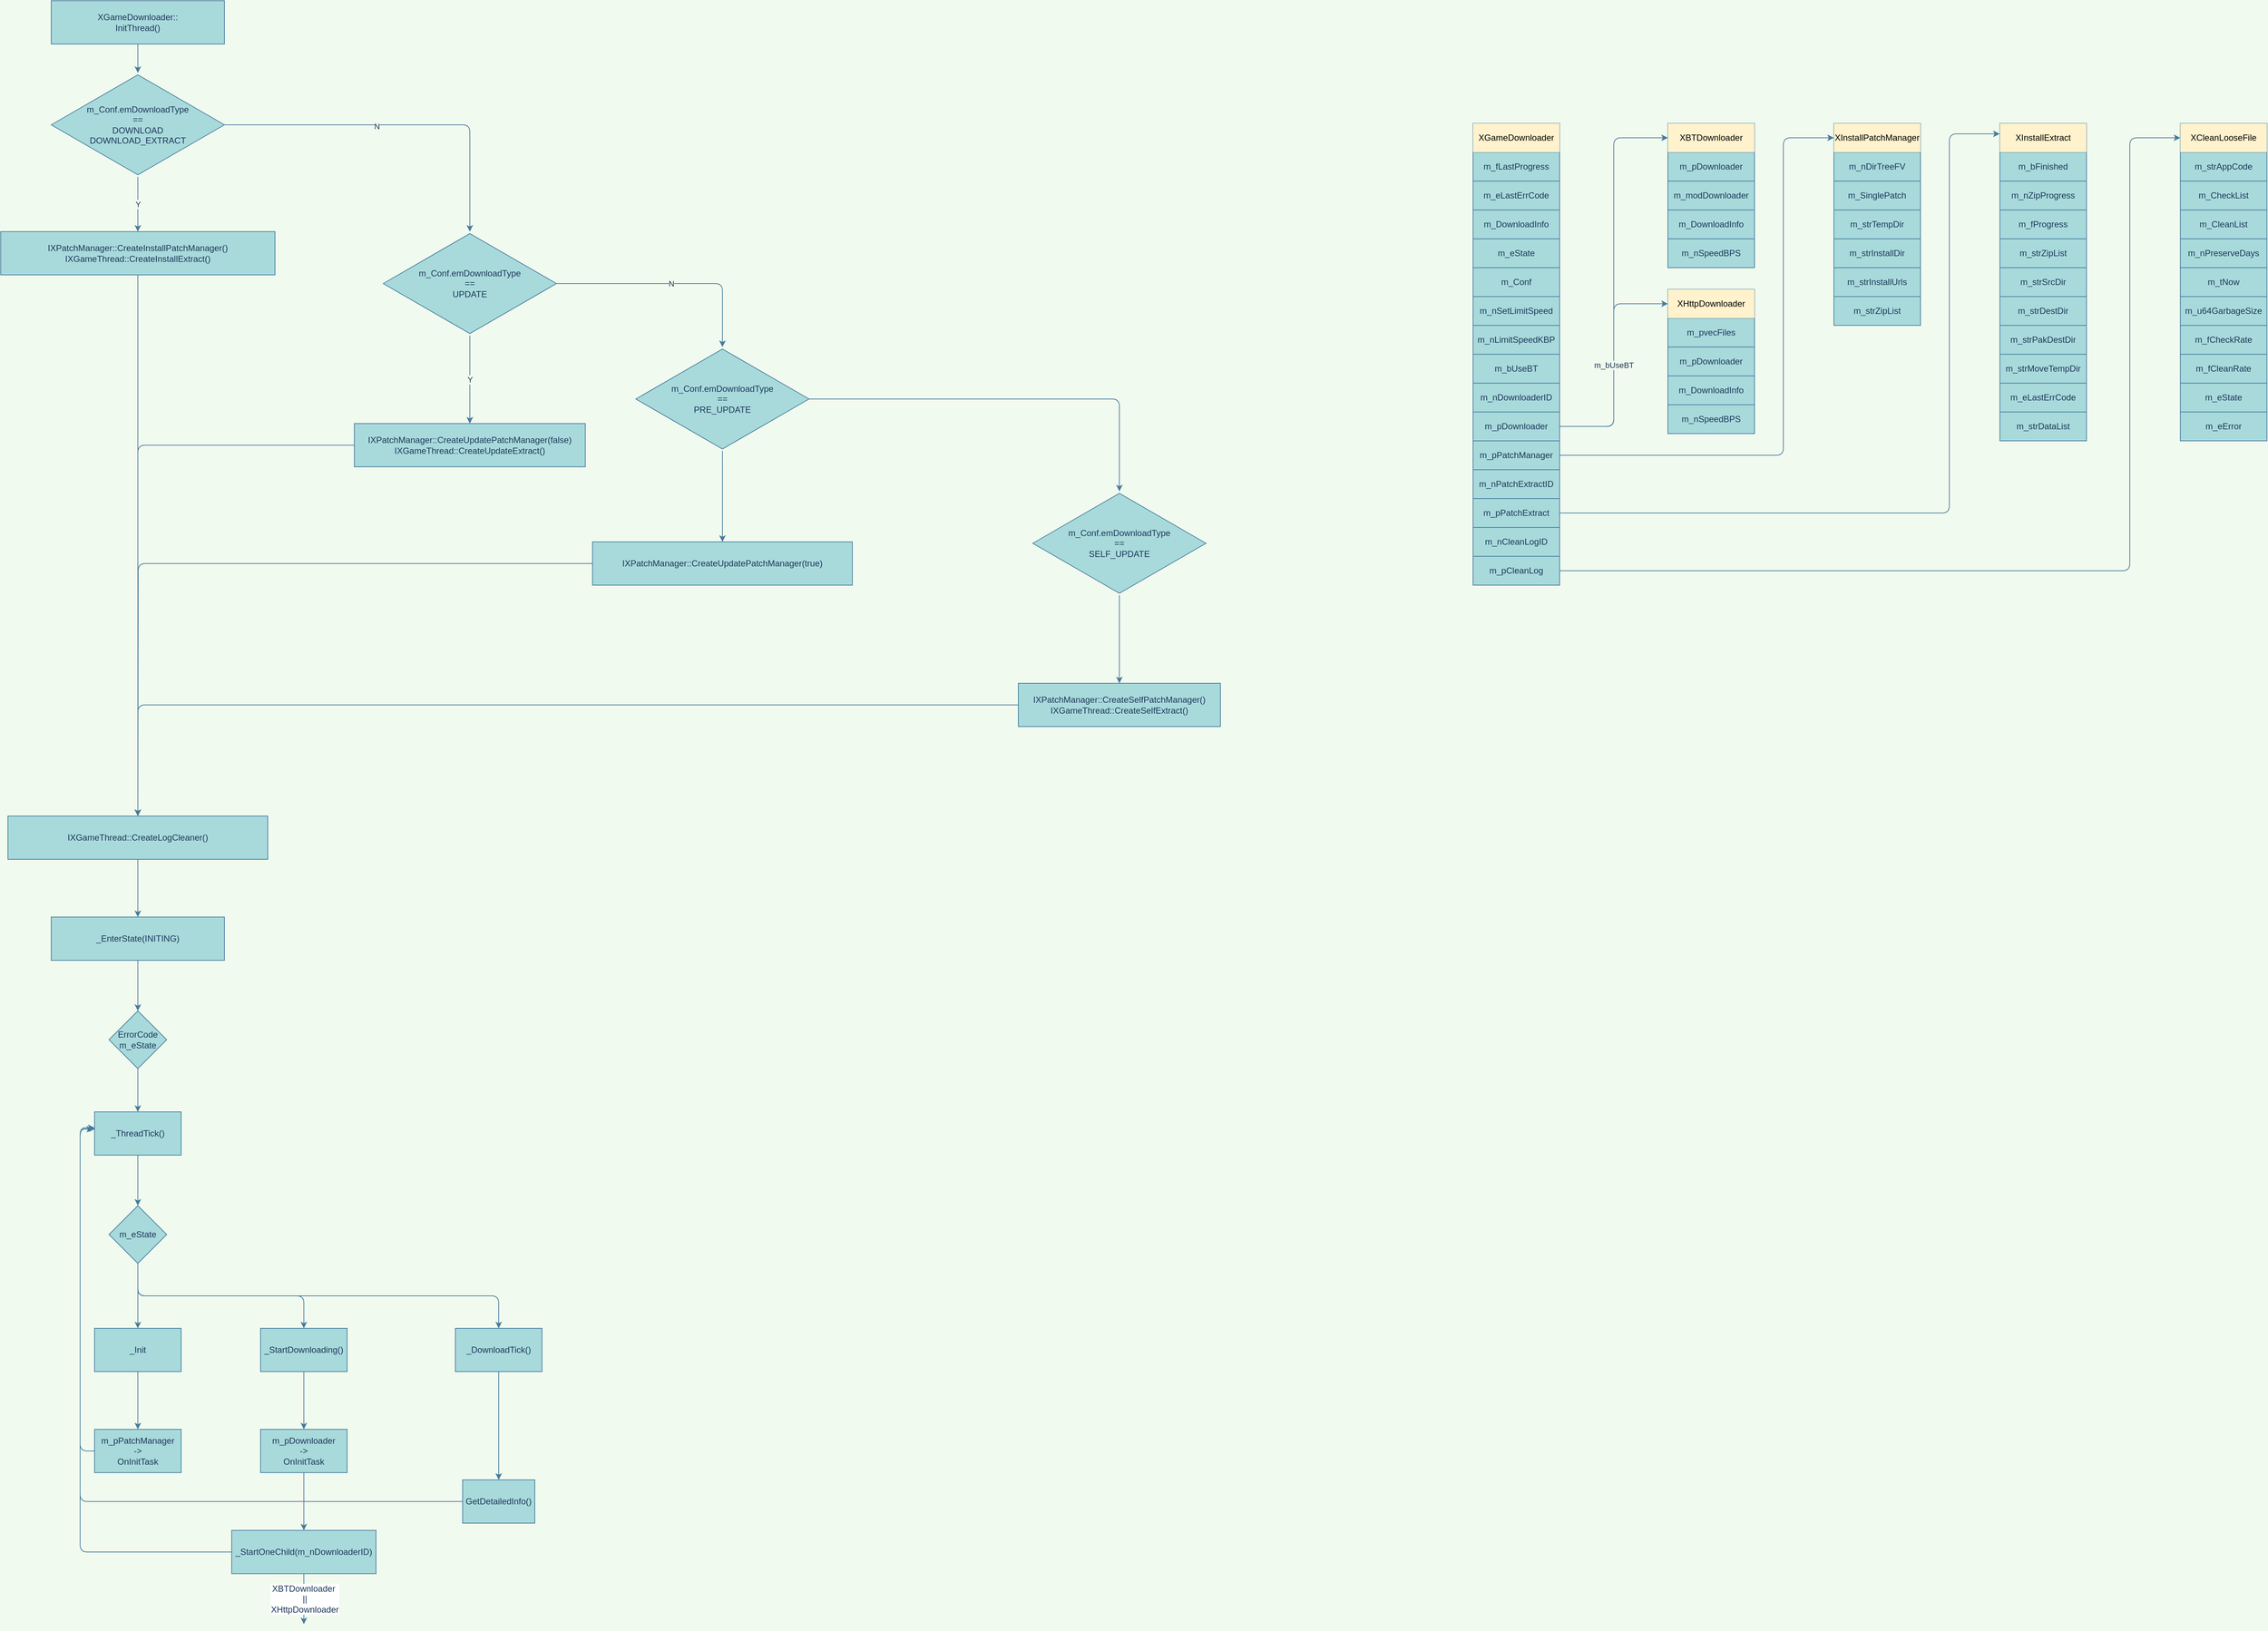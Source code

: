 <mxfile version="17.2.5" type="github">
  <diagram id="C5RBs43oDa-KdzZeNtuy" name="Page-1">
    <mxGraphModel dx="1422" dy="737" grid="1" gridSize="10" guides="1" tooltips="1" connect="1" arrows="1" fold="1" page="1" pageScale="1" pageWidth="827" pageHeight="1169" background="#F1FAEE" math="0" shadow="0">
      <root>
        <mxCell id="WIyWlLk6GJQsqaUBKTNV-0" />
        <mxCell id="WIyWlLk6GJQsqaUBKTNV-1" parent="WIyWlLk6GJQsqaUBKTNV-0" />
        <mxCell id="3LHQuLiHpMVRMkiI8M1D-2" value="Y" style="edgeStyle=orthogonalEdgeStyle;curved=0;rounded=1;sketch=0;orthogonalLoop=1;jettySize=auto;html=1;fontColor=#1D3557;strokeColor=#457B9D;fillColor=#A8DADC;labelBackgroundColor=#F1FAEE;" edge="1" parent="WIyWlLk6GJQsqaUBKTNV-1">
          <mxGeometry relative="1" as="geometry">
            <mxPoint x="330" y="254" as="sourcePoint" />
            <mxPoint x="330" y="330" as="targetPoint" />
          </mxGeometry>
        </mxCell>
        <mxCell id="3LHQuLiHpMVRMkiI8M1D-6" value="" style="edgeStyle=orthogonalEdgeStyle;curved=0;rounded=1;sketch=0;orthogonalLoop=1;jettySize=auto;html=1;fontColor=#1D3557;strokeColor=#457B9D;fillColor=#A8DADC;labelBackgroundColor=#F1FAEE;" edge="1" parent="WIyWlLk6GJQsqaUBKTNV-1" source="3LHQuLiHpMVRMkiI8M1D-0" target="3LHQuLiHpMVRMkiI8M1D-5">
          <mxGeometry relative="1" as="geometry" />
        </mxCell>
        <mxCell id="3LHQuLiHpMVRMkiI8M1D-17" value="N" style="edgeLabel;html=1;align=center;verticalAlign=middle;resizable=0;points=[];fontColor=#1D3557;labelBackgroundColor=#F1FAEE;" vertex="1" connectable="0" parent="3LHQuLiHpMVRMkiI8M1D-6">
          <mxGeometry x="-0.138" y="-2" relative="1" as="geometry">
            <mxPoint as="offset" />
          </mxGeometry>
        </mxCell>
        <mxCell id="3LHQuLiHpMVRMkiI8M1D-0" value="m_Conf.emDownloadType&lt;br&gt;==&lt;br&gt;DOWNLOAD&lt;br&gt;DOWNLOAD_EXTRACT" style="html=1;whiteSpace=wrap;aspect=fixed;shape=isoRectangle;rounded=0;sketch=0;fontColor=#1D3557;strokeColor=#457B9D;fillColor=#A8DADC;" vertex="1" parent="WIyWlLk6GJQsqaUBKTNV-1">
          <mxGeometry x="210" y="110" width="240" height="144" as="geometry" />
        </mxCell>
        <mxCell id="3LHQuLiHpMVRMkiI8M1D-13" value="" style="edgeStyle=orthogonalEdgeStyle;curved=0;rounded=1;sketch=0;orthogonalLoop=1;jettySize=auto;html=1;fontColor=#1D3557;strokeColor=#457B9D;fillColor=#A8DADC;labelBackgroundColor=#F1FAEE;" edge="1" parent="WIyWlLk6GJQsqaUBKTNV-1" source="3LHQuLiHpMVRMkiI8M1D-1" target="3LHQuLiHpMVRMkiI8M1D-12">
          <mxGeometry relative="1" as="geometry" />
        </mxCell>
        <mxCell id="3LHQuLiHpMVRMkiI8M1D-1" value="IXPatchManager::CreateInstallPatchManager()&lt;br&gt;IXGameThread::CreateInstallExtract()" style="whiteSpace=wrap;html=1;fillColor=#A8DADC;strokeColor=#457B9D;fontColor=#1D3557;rounded=0;sketch=0;" vertex="1" parent="WIyWlLk6GJQsqaUBKTNV-1">
          <mxGeometry x="140" y="330" width="380" height="60" as="geometry" />
        </mxCell>
        <mxCell id="3LHQuLiHpMVRMkiI8M1D-4" value="" style="edgeStyle=orthogonalEdgeStyle;curved=0;rounded=1;sketch=0;orthogonalLoop=1;jettySize=auto;html=1;fontColor=#1D3557;strokeColor=#457B9D;fillColor=#A8DADC;labelBackgroundColor=#F1FAEE;" edge="1" parent="WIyWlLk6GJQsqaUBKTNV-1" source="3LHQuLiHpMVRMkiI8M1D-3" target="3LHQuLiHpMVRMkiI8M1D-0">
          <mxGeometry relative="1" as="geometry" />
        </mxCell>
        <mxCell id="3LHQuLiHpMVRMkiI8M1D-3" value="XGameDownloader::&lt;br&gt;InitThread()" style="rounded=0;whiteSpace=wrap;html=1;sketch=0;fontColor=#1D3557;strokeColor=#457B9D;fillColor=#A8DADC;" vertex="1" parent="WIyWlLk6GJQsqaUBKTNV-1">
          <mxGeometry x="210" y="10" width="240" height="60" as="geometry" />
        </mxCell>
        <mxCell id="3LHQuLiHpMVRMkiI8M1D-8" value="N" style="edgeStyle=orthogonalEdgeStyle;curved=0;rounded=1;sketch=0;orthogonalLoop=1;jettySize=auto;html=1;fontColor=#1D3557;strokeColor=#457B9D;fillColor=#A8DADC;labelBackgroundColor=#F1FAEE;" edge="1" parent="WIyWlLk6GJQsqaUBKTNV-1" source="3LHQuLiHpMVRMkiI8M1D-5" target="3LHQuLiHpMVRMkiI8M1D-7">
          <mxGeometry relative="1" as="geometry" />
        </mxCell>
        <mxCell id="3LHQuLiHpMVRMkiI8M1D-15" value="Y" style="edgeStyle=orthogonalEdgeStyle;curved=0;rounded=1;sketch=0;orthogonalLoop=1;jettySize=auto;html=1;fontColor=#1D3557;strokeColor=#457B9D;fillColor=#A8DADC;labelBackgroundColor=#F1FAEE;" edge="1" parent="WIyWlLk6GJQsqaUBKTNV-1" source="3LHQuLiHpMVRMkiI8M1D-5" target="3LHQuLiHpMVRMkiI8M1D-14">
          <mxGeometry relative="1" as="geometry" />
        </mxCell>
        <mxCell id="3LHQuLiHpMVRMkiI8M1D-5" value="m_Conf.emDownloadType&lt;br&gt;==&lt;br&gt;UPDATE" style="html=1;whiteSpace=wrap;aspect=fixed;shape=isoRectangle;rounded=0;sketch=0;fontColor=#1D3557;strokeColor=#457B9D;fillColor=#A8DADC;" vertex="1" parent="WIyWlLk6GJQsqaUBKTNV-1">
          <mxGeometry x="670" y="330" width="240" height="144" as="geometry" />
        </mxCell>
        <mxCell id="3LHQuLiHpMVRMkiI8M1D-10" value="" style="edgeStyle=orthogonalEdgeStyle;curved=0;rounded=1;sketch=0;orthogonalLoop=1;jettySize=auto;html=1;fontColor=#1D3557;strokeColor=#457B9D;fillColor=#A8DADC;labelBackgroundColor=#F1FAEE;" edge="1" parent="WIyWlLk6GJQsqaUBKTNV-1" source="3LHQuLiHpMVRMkiI8M1D-7" target="3LHQuLiHpMVRMkiI8M1D-9">
          <mxGeometry relative="1" as="geometry" />
        </mxCell>
        <mxCell id="3LHQuLiHpMVRMkiI8M1D-19" value="" style="edgeStyle=orthogonalEdgeStyle;curved=0;rounded=1;sketch=0;orthogonalLoop=1;jettySize=auto;html=1;fontColor=#1D3557;strokeColor=#457B9D;fillColor=#A8DADC;labelBackgroundColor=#F1FAEE;" edge="1" parent="WIyWlLk6GJQsqaUBKTNV-1" source="3LHQuLiHpMVRMkiI8M1D-7" target="3LHQuLiHpMVRMkiI8M1D-18">
          <mxGeometry relative="1" as="geometry" />
        </mxCell>
        <mxCell id="3LHQuLiHpMVRMkiI8M1D-7" value="m_Conf.emDownloadType&lt;br&gt;==&lt;br&gt;PRE_UPDATE" style="html=1;whiteSpace=wrap;aspect=fixed;shape=isoRectangle;rounded=0;sketch=0;fontColor=#1D3557;strokeColor=#457B9D;fillColor=#A8DADC;" vertex="1" parent="WIyWlLk6GJQsqaUBKTNV-1">
          <mxGeometry x="1020" y="490" width="240" height="144" as="geometry" />
        </mxCell>
        <mxCell id="3LHQuLiHpMVRMkiI8M1D-21" value="" style="edgeStyle=orthogonalEdgeStyle;curved=0;rounded=1;sketch=0;orthogonalLoop=1;jettySize=auto;html=1;fontColor=#1D3557;strokeColor=#457B9D;fillColor=#A8DADC;labelBackgroundColor=#F1FAEE;" edge="1" parent="WIyWlLk6GJQsqaUBKTNV-1" source="3LHQuLiHpMVRMkiI8M1D-9" target="3LHQuLiHpMVRMkiI8M1D-20">
          <mxGeometry relative="1" as="geometry" />
        </mxCell>
        <mxCell id="3LHQuLiHpMVRMkiI8M1D-9" value="m_Conf.emDownloadType&lt;br&gt;==&lt;br&gt;SELF_UPDATE" style="html=1;whiteSpace=wrap;aspect=fixed;shape=isoRectangle;rounded=0;sketch=0;fontColor=#1D3557;strokeColor=#457B9D;fillColor=#A8DADC;" vertex="1" parent="WIyWlLk6GJQsqaUBKTNV-1">
          <mxGeometry x="1570" y="690" width="240" height="144" as="geometry" />
        </mxCell>
        <mxCell id="3LHQuLiHpMVRMkiI8M1D-27" value="" style="edgeStyle=orthogonalEdgeStyle;curved=0;rounded=1;sketch=0;orthogonalLoop=1;jettySize=auto;html=1;fontColor=#1D3557;strokeColor=#457B9D;fillColor=#A8DADC;labelBackgroundColor=#F1FAEE;" edge="1" parent="WIyWlLk6GJQsqaUBKTNV-1" source="3LHQuLiHpMVRMkiI8M1D-12" target="3LHQuLiHpMVRMkiI8M1D-26">
          <mxGeometry relative="1" as="geometry" />
        </mxCell>
        <mxCell id="3LHQuLiHpMVRMkiI8M1D-12" value="IXGameThread::CreateLogCleaner()" style="whiteSpace=wrap;html=1;fillColor=#A8DADC;strokeColor=#457B9D;fontColor=#1D3557;rounded=0;sketch=0;" vertex="1" parent="WIyWlLk6GJQsqaUBKTNV-1">
          <mxGeometry x="150" y="1140" width="360" height="60" as="geometry" />
        </mxCell>
        <mxCell id="3LHQuLiHpMVRMkiI8M1D-16" style="edgeStyle=orthogonalEdgeStyle;curved=0;rounded=1;sketch=0;orthogonalLoop=1;jettySize=auto;html=1;exitX=0;exitY=0.5;exitDx=0;exitDy=0;entryX=0.5;entryY=0;entryDx=0;entryDy=0;fontColor=#1D3557;strokeColor=#457B9D;fillColor=#A8DADC;labelBackgroundColor=#F1FAEE;" edge="1" parent="WIyWlLk6GJQsqaUBKTNV-1" source="3LHQuLiHpMVRMkiI8M1D-14" target="3LHQuLiHpMVRMkiI8M1D-12">
          <mxGeometry relative="1" as="geometry" />
        </mxCell>
        <mxCell id="3LHQuLiHpMVRMkiI8M1D-14" value="IXPatchManager::CreateUpdatePatchManager(false)&lt;br&gt;IXGameThread::CreateUpdateExtract()" style="whiteSpace=wrap;html=1;fillColor=#A8DADC;strokeColor=#457B9D;fontColor=#1D3557;rounded=0;sketch=0;" vertex="1" parent="WIyWlLk6GJQsqaUBKTNV-1">
          <mxGeometry x="630" y="596" width="320" height="60" as="geometry" />
        </mxCell>
        <mxCell id="3LHQuLiHpMVRMkiI8M1D-25" style="edgeStyle=orthogonalEdgeStyle;curved=0;rounded=1;sketch=0;orthogonalLoop=1;jettySize=auto;html=1;exitX=0;exitY=0.5;exitDx=0;exitDy=0;fontColor=#1D3557;strokeColor=#457B9D;fillColor=#A8DADC;labelBackgroundColor=#F1FAEE;" edge="1" parent="WIyWlLk6GJQsqaUBKTNV-1" source="3LHQuLiHpMVRMkiI8M1D-18">
          <mxGeometry relative="1" as="geometry">
            <mxPoint x="330" y="1140.0" as="targetPoint" />
          </mxGeometry>
        </mxCell>
        <mxCell id="3LHQuLiHpMVRMkiI8M1D-18" value="IXPatchManager::CreateUpdatePatchManager(true)" style="whiteSpace=wrap;html=1;fillColor=#A8DADC;strokeColor=#457B9D;fontColor=#1D3557;rounded=0;sketch=0;" vertex="1" parent="WIyWlLk6GJQsqaUBKTNV-1">
          <mxGeometry x="960" y="760" width="360" height="60" as="geometry" />
        </mxCell>
        <mxCell id="3LHQuLiHpMVRMkiI8M1D-23" style="edgeStyle=orthogonalEdgeStyle;curved=0;rounded=1;sketch=0;orthogonalLoop=1;jettySize=auto;html=1;exitX=0;exitY=0.5;exitDx=0;exitDy=0;entryX=0.5;entryY=0;entryDx=0;entryDy=0;fontColor=#1D3557;strokeColor=#457B9D;fillColor=#A8DADC;labelBackgroundColor=#F1FAEE;" edge="1" parent="WIyWlLk6GJQsqaUBKTNV-1" source="3LHQuLiHpMVRMkiI8M1D-20" target="3LHQuLiHpMVRMkiI8M1D-12">
          <mxGeometry relative="1" as="geometry" />
        </mxCell>
        <mxCell id="3LHQuLiHpMVRMkiI8M1D-20" value="IXPatchManager::CreateSelfPatchManager()&lt;br&gt;IXGameThread::CreateSelfExtract()" style="whiteSpace=wrap;html=1;fillColor=#A8DADC;strokeColor=#457B9D;fontColor=#1D3557;rounded=0;sketch=0;" vertex="1" parent="WIyWlLk6GJQsqaUBKTNV-1">
          <mxGeometry x="1550" y="956" width="280" height="60" as="geometry" />
        </mxCell>
        <mxCell id="3LHQuLiHpMVRMkiI8M1D-335" value="" style="edgeStyle=orthogonalEdgeStyle;curved=0;rounded=1;sketch=0;orthogonalLoop=1;jettySize=auto;html=1;fontColor=#1D3557;strokeColor=#457B9D;fillColor=#A8DADC;" edge="1" parent="WIyWlLk6GJQsqaUBKTNV-1" source="3LHQuLiHpMVRMkiI8M1D-26" target="3LHQuLiHpMVRMkiI8M1D-334">
          <mxGeometry relative="1" as="geometry" />
        </mxCell>
        <mxCell id="3LHQuLiHpMVRMkiI8M1D-26" value="_EnterState(INITING)" style="whiteSpace=wrap;html=1;fillColor=#A8DADC;strokeColor=#457B9D;fontColor=#1D3557;rounded=0;sketch=0;" vertex="1" parent="WIyWlLk6GJQsqaUBKTNV-1">
          <mxGeometry x="210" y="1280" width="240" height="60" as="geometry" />
        </mxCell>
        <mxCell id="3LHQuLiHpMVRMkiI8M1D-337" value="" style="edgeStyle=orthogonalEdgeStyle;curved=0;rounded=1;sketch=0;orthogonalLoop=1;jettySize=auto;html=1;fontColor=#1D3557;strokeColor=#457B9D;fillColor=#A8DADC;" edge="1" parent="WIyWlLk6GJQsqaUBKTNV-1" source="3LHQuLiHpMVRMkiI8M1D-28" target="3LHQuLiHpMVRMkiI8M1D-336">
          <mxGeometry relative="1" as="geometry" />
        </mxCell>
        <mxCell id="3LHQuLiHpMVRMkiI8M1D-28" value="_ThreadTick()" style="whiteSpace=wrap;html=1;fillColor=#A8DADC;strokeColor=#457B9D;fontColor=#1D3557;rounded=0;sketch=0;" vertex="1" parent="WIyWlLk6GJQsqaUBKTNV-1">
          <mxGeometry x="270" y="1550" width="120" height="60" as="geometry" />
        </mxCell>
        <mxCell id="3LHQuLiHpMVRMkiI8M1D-109" value="" style="shape=table;html=1;whiteSpace=wrap;startSize=0;container=1;collapsible=0;childLayout=tableLayout;rounded=0;shadow=0;sketch=0;fontColor=#1D3557;strokeColor=#457B9D;strokeWidth=1;fillColor=#A8DADC;" vertex="1" parent="WIyWlLk6GJQsqaUBKTNV-1">
          <mxGeometry x="2180" y="180" width="120" height="640" as="geometry" />
        </mxCell>
        <mxCell id="3LHQuLiHpMVRMkiI8M1D-146" style="shape=tableRow;horizontal=0;startSize=0;swimlaneHead=0;swimlaneBody=0;top=0;left=0;bottom=0;right=0;collapsible=0;dropTarget=0;fillColor=#A8DADC;points=[[0,0.5],[1,0.5]];portConstraint=eastwest;rounded=0;shadow=0;sketch=0;strokeColor=#457B9D;strokeWidth=1;fontColor=#1D3557;" vertex="1" parent="3LHQuLiHpMVRMkiI8M1D-109">
          <mxGeometry width="120" height="40" as="geometry" />
        </mxCell>
        <mxCell id="3LHQuLiHpMVRMkiI8M1D-147" value="XGameDownloader" style="shape=partialRectangle;html=1;whiteSpace=wrap;connectable=0;fillColor=#fff2cc;top=0;left=0;bottom=0;right=0;overflow=hidden;rounded=0;shadow=0;sketch=0;strokeColor=#d6b656;strokeWidth=1;" vertex="1" parent="3LHQuLiHpMVRMkiI8M1D-146">
          <mxGeometry width="120" height="40" as="geometry">
            <mxRectangle width="120" height="40" as="alternateBounds" />
          </mxGeometry>
        </mxCell>
        <mxCell id="3LHQuLiHpMVRMkiI8M1D-144" style="shape=tableRow;horizontal=0;startSize=0;swimlaneHead=0;swimlaneBody=0;top=0;left=0;bottom=0;right=0;collapsible=0;dropTarget=0;fillColor=none;points=[[0,0.5],[1,0.5]];portConstraint=eastwest;rounded=0;shadow=0;sketch=0;fontColor=#1D3557;strokeColor=#457B9D;strokeWidth=1;" vertex="1" parent="3LHQuLiHpMVRMkiI8M1D-109">
          <mxGeometry y="40" width="120" height="40" as="geometry" />
        </mxCell>
        <mxCell id="3LHQuLiHpMVRMkiI8M1D-145" value="m_fLastProgress" style="shape=partialRectangle;html=1;whiteSpace=wrap;connectable=0;fillColor=none;top=0;left=0;bottom=0;right=0;overflow=hidden;rounded=0;shadow=0;sketch=0;fontColor=#1D3557;strokeColor=#457B9D;strokeWidth=1;" vertex="1" parent="3LHQuLiHpMVRMkiI8M1D-144">
          <mxGeometry width="120" height="40" as="geometry">
            <mxRectangle width="120" height="40" as="alternateBounds" />
          </mxGeometry>
        </mxCell>
        <mxCell id="3LHQuLiHpMVRMkiI8M1D-142" style="shape=tableRow;horizontal=0;startSize=0;swimlaneHead=0;swimlaneBody=0;top=0;left=0;bottom=0;right=0;collapsible=0;dropTarget=0;fillColor=none;points=[[0,0.5],[1,0.5]];portConstraint=eastwest;rounded=0;shadow=0;sketch=0;fontColor=#1D3557;strokeColor=#457B9D;strokeWidth=1;" vertex="1" parent="3LHQuLiHpMVRMkiI8M1D-109">
          <mxGeometry y="80" width="120" height="40" as="geometry" />
        </mxCell>
        <mxCell id="3LHQuLiHpMVRMkiI8M1D-143" value="m_eLastErrCode" style="shape=partialRectangle;html=1;whiteSpace=wrap;connectable=0;fillColor=none;top=0;left=0;bottom=0;right=0;overflow=hidden;rounded=0;shadow=0;sketch=0;fontColor=#1D3557;strokeColor=#457B9D;strokeWidth=1;" vertex="1" parent="3LHQuLiHpMVRMkiI8M1D-142">
          <mxGeometry width="120" height="40" as="geometry">
            <mxRectangle width="120" height="40" as="alternateBounds" />
          </mxGeometry>
        </mxCell>
        <mxCell id="3LHQuLiHpMVRMkiI8M1D-140" style="shape=tableRow;horizontal=0;startSize=0;swimlaneHead=0;swimlaneBody=0;top=0;left=0;bottom=0;right=0;collapsible=0;dropTarget=0;fillColor=none;points=[[0,0.5],[1,0.5]];portConstraint=eastwest;rounded=0;shadow=0;sketch=0;fontColor=#1D3557;strokeColor=#457B9D;strokeWidth=1;" vertex="1" parent="3LHQuLiHpMVRMkiI8M1D-109">
          <mxGeometry y="120" width="120" height="40" as="geometry" />
        </mxCell>
        <mxCell id="3LHQuLiHpMVRMkiI8M1D-141" value="m_DownloadInfo" style="shape=partialRectangle;html=1;whiteSpace=wrap;connectable=0;fillColor=none;top=0;left=0;bottom=0;right=0;overflow=hidden;rounded=0;shadow=0;sketch=0;fontColor=#1D3557;strokeColor=#457B9D;strokeWidth=1;" vertex="1" parent="3LHQuLiHpMVRMkiI8M1D-140">
          <mxGeometry width="120" height="40" as="geometry">
            <mxRectangle width="120" height="40" as="alternateBounds" />
          </mxGeometry>
        </mxCell>
        <mxCell id="3LHQuLiHpMVRMkiI8M1D-138" style="shape=tableRow;horizontal=0;startSize=0;swimlaneHead=0;swimlaneBody=0;top=0;left=0;bottom=0;right=0;collapsible=0;dropTarget=0;fillColor=none;points=[[0,0.5],[1,0.5]];portConstraint=eastwest;rounded=0;shadow=0;sketch=0;fontColor=#1D3557;strokeColor=#457B9D;strokeWidth=1;" vertex="1" parent="3LHQuLiHpMVRMkiI8M1D-109">
          <mxGeometry y="160" width="120" height="40" as="geometry" />
        </mxCell>
        <mxCell id="3LHQuLiHpMVRMkiI8M1D-139" value="m_eState" style="shape=partialRectangle;html=1;whiteSpace=wrap;connectable=0;fillColor=none;top=0;left=0;bottom=0;right=0;overflow=hidden;rounded=0;shadow=0;sketch=0;fontColor=#1D3557;strokeColor=#457B9D;strokeWidth=1;" vertex="1" parent="3LHQuLiHpMVRMkiI8M1D-138">
          <mxGeometry width="120" height="40" as="geometry">
            <mxRectangle width="120" height="40" as="alternateBounds" />
          </mxGeometry>
        </mxCell>
        <mxCell id="3LHQuLiHpMVRMkiI8M1D-136" style="shape=tableRow;horizontal=0;startSize=0;swimlaneHead=0;swimlaneBody=0;top=0;left=0;bottom=0;right=0;collapsible=0;dropTarget=0;fillColor=none;points=[[0,0.5],[1,0.5]];portConstraint=eastwest;rounded=0;shadow=0;sketch=0;fontColor=#1D3557;strokeColor=#457B9D;strokeWidth=1;" vertex="1" parent="3LHQuLiHpMVRMkiI8M1D-109">
          <mxGeometry y="200" width="120" height="40" as="geometry" />
        </mxCell>
        <mxCell id="3LHQuLiHpMVRMkiI8M1D-137" value="m_Conf" style="shape=partialRectangle;html=1;whiteSpace=wrap;connectable=0;fillColor=none;top=0;left=0;bottom=0;right=0;overflow=hidden;rounded=0;shadow=0;sketch=0;fontColor=#1D3557;strokeColor=#457B9D;strokeWidth=1;" vertex="1" parent="3LHQuLiHpMVRMkiI8M1D-136">
          <mxGeometry width="120" height="40" as="geometry">
            <mxRectangle width="120" height="40" as="alternateBounds" />
          </mxGeometry>
        </mxCell>
        <mxCell id="3LHQuLiHpMVRMkiI8M1D-134" style="shape=tableRow;horizontal=0;startSize=0;swimlaneHead=0;swimlaneBody=0;top=0;left=0;bottom=0;right=0;collapsible=0;dropTarget=0;fillColor=none;points=[[0,0.5],[1,0.5]];portConstraint=eastwest;rounded=0;shadow=0;sketch=0;fontColor=#1D3557;strokeColor=#457B9D;strokeWidth=1;" vertex="1" parent="3LHQuLiHpMVRMkiI8M1D-109">
          <mxGeometry y="240" width="120" height="40" as="geometry" />
        </mxCell>
        <mxCell id="3LHQuLiHpMVRMkiI8M1D-135" value="m_nSetLimitSpeed" style="shape=partialRectangle;html=1;whiteSpace=wrap;connectable=0;fillColor=none;top=0;left=0;bottom=0;right=0;overflow=hidden;rounded=0;shadow=0;sketch=0;fontColor=#1D3557;strokeColor=#457B9D;strokeWidth=1;" vertex="1" parent="3LHQuLiHpMVRMkiI8M1D-134">
          <mxGeometry width="120" height="40" as="geometry">
            <mxRectangle width="120" height="40" as="alternateBounds" />
          </mxGeometry>
        </mxCell>
        <mxCell id="3LHQuLiHpMVRMkiI8M1D-132" style="shape=tableRow;horizontal=0;startSize=0;swimlaneHead=0;swimlaneBody=0;top=0;left=0;bottom=0;right=0;collapsible=0;dropTarget=0;fillColor=none;points=[[0,0.5],[1,0.5]];portConstraint=eastwest;rounded=0;shadow=0;sketch=0;fontColor=#1D3557;strokeColor=#457B9D;strokeWidth=1;" vertex="1" parent="3LHQuLiHpMVRMkiI8M1D-109">
          <mxGeometry y="280" width="120" height="40" as="geometry" />
        </mxCell>
        <mxCell id="3LHQuLiHpMVRMkiI8M1D-133" value="m_nLimitSpeedKBP" style="shape=partialRectangle;html=1;whiteSpace=wrap;connectable=0;fillColor=none;top=0;left=0;bottom=0;right=0;overflow=hidden;rounded=0;shadow=0;sketch=0;fontColor=#1D3557;strokeColor=#457B9D;strokeWidth=1;" vertex="1" parent="3LHQuLiHpMVRMkiI8M1D-132">
          <mxGeometry width="120" height="40" as="geometry">
            <mxRectangle width="120" height="40" as="alternateBounds" />
          </mxGeometry>
        </mxCell>
        <mxCell id="3LHQuLiHpMVRMkiI8M1D-130" style="shape=tableRow;horizontal=0;startSize=0;swimlaneHead=0;swimlaneBody=0;top=0;left=0;bottom=0;right=0;collapsible=0;dropTarget=0;fillColor=none;points=[[0,0.5],[1,0.5]];portConstraint=eastwest;rounded=0;shadow=0;sketch=0;fontColor=#1D3557;strokeColor=#457B9D;strokeWidth=1;" vertex="1" parent="3LHQuLiHpMVRMkiI8M1D-109">
          <mxGeometry y="320" width="120" height="40" as="geometry" />
        </mxCell>
        <mxCell id="3LHQuLiHpMVRMkiI8M1D-131" value="m_bUseBT" style="shape=partialRectangle;html=1;whiteSpace=wrap;connectable=0;fillColor=none;top=0;left=0;bottom=0;right=0;overflow=hidden;rounded=0;shadow=0;sketch=0;fontColor=#1D3557;strokeColor=#457B9D;strokeWidth=1;" vertex="1" parent="3LHQuLiHpMVRMkiI8M1D-130">
          <mxGeometry width="120" height="40" as="geometry">
            <mxRectangle width="120" height="40" as="alternateBounds" />
          </mxGeometry>
        </mxCell>
        <mxCell id="3LHQuLiHpMVRMkiI8M1D-128" style="shape=tableRow;horizontal=0;startSize=0;swimlaneHead=0;swimlaneBody=0;top=0;left=0;bottom=0;right=0;collapsible=0;dropTarget=0;fillColor=none;points=[[0,0.5],[1,0.5]];portConstraint=eastwest;rounded=0;shadow=0;sketch=0;fontColor=#1D3557;strokeColor=#457B9D;strokeWidth=1;" vertex="1" parent="3LHQuLiHpMVRMkiI8M1D-109">
          <mxGeometry y="360" width="120" height="40" as="geometry" />
        </mxCell>
        <mxCell id="3LHQuLiHpMVRMkiI8M1D-129" value="m_nDownloaderID" style="shape=partialRectangle;html=1;whiteSpace=wrap;connectable=0;fillColor=none;top=0;left=0;bottom=0;right=0;overflow=hidden;rounded=0;shadow=0;sketch=0;fontColor=#1D3557;strokeColor=#457B9D;strokeWidth=1;" vertex="1" parent="3LHQuLiHpMVRMkiI8M1D-128">
          <mxGeometry width="120" height="40" as="geometry">
            <mxRectangle width="120" height="40" as="alternateBounds" />
          </mxGeometry>
        </mxCell>
        <mxCell id="3LHQuLiHpMVRMkiI8M1D-110" value="" style="shape=tableRow;horizontal=0;startSize=0;swimlaneHead=0;swimlaneBody=0;top=0;left=0;bottom=0;right=0;collapsible=0;dropTarget=0;fillColor=none;points=[[0,0.5],[1,0.5]];portConstraint=eastwest;rounded=0;shadow=0;sketch=0;fontColor=#1D3557;strokeColor=#457B9D;strokeWidth=1;" vertex="1" parent="3LHQuLiHpMVRMkiI8M1D-109">
          <mxGeometry y="400" width="120" height="40" as="geometry" />
        </mxCell>
        <mxCell id="3LHQuLiHpMVRMkiI8M1D-122" value="m_pDownloader" style="shape=partialRectangle;html=1;whiteSpace=wrap;connectable=0;fillColor=none;top=0;left=0;bottom=0;right=0;overflow=hidden;rounded=0;shadow=0;sketch=0;fontColor=#1D3557;strokeColor=#457B9D;strokeWidth=1;" vertex="1" parent="3LHQuLiHpMVRMkiI8M1D-110">
          <mxGeometry width="120" height="40" as="geometry">
            <mxRectangle width="120" height="40" as="alternateBounds" />
          </mxGeometry>
        </mxCell>
        <mxCell id="3LHQuLiHpMVRMkiI8M1D-114" value="" style="shape=tableRow;horizontal=0;startSize=0;swimlaneHead=0;swimlaneBody=0;top=0;left=0;bottom=0;right=0;collapsible=0;dropTarget=0;fillColor=none;points=[[0,0.5],[1,0.5]];portConstraint=eastwest;rounded=0;shadow=0;sketch=0;fontColor=#1D3557;strokeColor=#457B9D;strokeWidth=1;" vertex="1" parent="3LHQuLiHpMVRMkiI8M1D-109">
          <mxGeometry y="440" width="120" height="40" as="geometry" />
        </mxCell>
        <mxCell id="3LHQuLiHpMVRMkiI8M1D-123" value="m_pPatchManager" style="shape=partialRectangle;html=1;whiteSpace=wrap;connectable=0;fillColor=none;top=0;left=0;bottom=0;right=0;overflow=hidden;rounded=0;shadow=0;sketch=0;fontColor=#1D3557;strokeColor=#457B9D;strokeWidth=1;" vertex="1" parent="3LHQuLiHpMVRMkiI8M1D-114">
          <mxGeometry width="120" height="40" as="geometry">
            <mxRectangle width="120" height="40" as="alternateBounds" />
          </mxGeometry>
        </mxCell>
        <mxCell id="3LHQuLiHpMVRMkiI8M1D-118" value="" style="shape=tableRow;horizontal=0;startSize=0;swimlaneHead=0;swimlaneBody=0;top=0;left=0;bottom=0;right=0;collapsible=0;dropTarget=0;fillColor=none;points=[[0,0.5],[1,0.5]];portConstraint=eastwest;rounded=0;shadow=0;sketch=0;fontColor=#1D3557;strokeColor=#457B9D;strokeWidth=1;" vertex="1" parent="3LHQuLiHpMVRMkiI8M1D-109">
          <mxGeometry y="480" width="120" height="40" as="geometry" />
        </mxCell>
        <mxCell id="3LHQuLiHpMVRMkiI8M1D-124" value="m_nPatchExtractID" style="shape=partialRectangle;html=1;whiteSpace=wrap;connectable=0;fillColor=none;top=0;left=0;bottom=0;right=0;overflow=hidden;rounded=0;shadow=0;sketch=0;fontColor=#1D3557;strokeColor=#457B9D;strokeWidth=1;" vertex="1" parent="3LHQuLiHpMVRMkiI8M1D-118">
          <mxGeometry width="120" height="40" as="geometry">
            <mxRectangle width="120" height="40" as="alternateBounds" />
          </mxGeometry>
        </mxCell>
        <mxCell id="3LHQuLiHpMVRMkiI8M1D-186" style="shape=tableRow;horizontal=0;startSize=0;swimlaneHead=0;swimlaneBody=0;top=0;left=0;bottom=0;right=0;collapsible=0;dropTarget=0;fillColor=none;points=[[0,0.5],[1,0.5]];portConstraint=eastwest;rounded=0;shadow=0;sketch=0;fontColor=#1D3557;strokeColor=#457B9D;strokeWidth=1;" vertex="1" parent="3LHQuLiHpMVRMkiI8M1D-109">
          <mxGeometry y="520" width="120" height="40" as="geometry" />
        </mxCell>
        <mxCell id="3LHQuLiHpMVRMkiI8M1D-187" value="m_pPatchExtract" style="shape=partialRectangle;html=1;whiteSpace=wrap;connectable=0;fillColor=none;top=0;left=0;bottom=0;right=0;overflow=hidden;rounded=0;shadow=0;sketch=0;fontColor=#1D3557;strokeColor=#457B9D;strokeWidth=1;" vertex="1" parent="3LHQuLiHpMVRMkiI8M1D-186">
          <mxGeometry width="120" height="40" as="geometry">
            <mxRectangle width="120" height="40" as="alternateBounds" />
          </mxGeometry>
        </mxCell>
        <mxCell id="3LHQuLiHpMVRMkiI8M1D-188" style="shape=tableRow;horizontal=0;startSize=0;swimlaneHead=0;swimlaneBody=0;top=0;left=0;bottom=0;right=0;collapsible=0;dropTarget=0;fillColor=none;points=[[0,0.5],[1,0.5]];portConstraint=eastwest;rounded=0;shadow=0;sketch=0;fontColor=#1D3557;strokeColor=#457B9D;strokeWidth=1;" vertex="1" parent="3LHQuLiHpMVRMkiI8M1D-109">
          <mxGeometry y="560" width="120" height="40" as="geometry" />
        </mxCell>
        <mxCell id="3LHQuLiHpMVRMkiI8M1D-189" value="m_nCleanLogID" style="shape=partialRectangle;html=1;whiteSpace=wrap;connectable=0;fillColor=none;top=0;left=0;bottom=0;right=0;overflow=hidden;rounded=0;shadow=0;sketch=0;fontColor=#1D3557;strokeColor=#457B9D;strokeWidth=1;" vertex="1" parent="3LHQuLiHpMVRMkiI8M1D-188">
          <mxGeometry width="120" height="40" as="geometry">
            <mxRectangle width="120" height="40" as="alternateBounds" />
          </mxGeometry>
        </mxCell>
        <mxCell id="3LHQuLiHpMVRMkiI8M1D-190" style="shape=tableRow;horizontal=0;startSize=0;swimlaneHead=0;swimlaneBody=0;top=0;left=0;bottom=0;right=0;collapsible=0;dropTarget=0;fillColor=none;points=[[0,0.5],[1,0.5]];portConstraint=eastwest;rounded=0;shadow=0;sketch=0;fontColor=#1D3557;strokeColor=#457B9D;strokeWidth=1;" vertex="1" parent="3LHQuLiHpMVRMkiI8M1D-109">
          <mxGeometry y="600" width="120" height="40" as="geometry" />
        </mxCell>
        <mxCell id="3LHQuLiHpMVRMkiI8M1D-191" value="m_pCleanLog" style="shape=partialRectangle;html=1;whiteSpace=wrap;connectable=0;fillColor=none;top=0;left=0;bottom=0;right=0;overflow=hidden;rounded=0;shadow=0;sketch=0;fontColor=#1D3557;strokeColor=#457B9D;strokeWidth=1;" vertex="1" parent="3LHQuLiHpMVRMkiI8M1D-190">
          <mxGeometry width="120" height="40" as="geometry">
            <mxRectangle width="120" height="40" as="alternateBounds" />
          </mxGeometry>
        </mxCell>
        <mxCell id="3LHQuLiHpMVRMkiI8M1D-200" value="" style="shape=table;html=1;whiteSpace=wrap;startSize=0;container=1;collapsible=0;childLayout=tableLayout;rounded=0;shadow=0;sketch=0;fontColor=#1D3557;strokeColor=#457B9D;strokeWidth=1;fillColor=#A8DADC;" vertex="1" parent="WIyWlLk6GJQsqaUBKTNV-1">
          <mxGeometry x="2450" y="180" width="120" height="200" as="geometry" />
        </mxCell>
        <mxCell id="3LHQuLiHpMVRMkiI8M1D-201" value="" style="shape=tableRow;horizontal=0;startSize=0;swimlaneHead=0;swimlaneBody=0;top=0;left=0;bottom=0;right=0;collapsible=0;dropTarget=0;fillColor=none;points=[[0,0.5],[1,0.5]];portConstraint=eastwest;rounded=0;shadow=0;sketch=0;fontColor=#1D3557;strokeColor=#457B9D;strokeWidth=1;" vertex="1" parent="3LHQuLiHpMVRMkiI8M1D-200">
          <mxGeometry width="120" height="40" as="geometry" />
        </mxCell>
        <mxCell id="3LHQuLiHpMVRMkiI8M1D-202" value="XBTDownloader" style="shape=partialRectangle;html=1;whiteSpace=wrap;connectable=0;fillColor=#fff2cc;top=0;left=0;bottom=0;right=0;overflow=hidden;rounded=0;shadow=0;sketch=0;strokeColor=#d6b656;strokeWidth=1;" vertex="1" parent="3LHQuLiHpMVRMkiI8M1D-201">
          <mxGeometry width="120" height="40" as="geometry">
            <mxRectangle width="120" height="40" as="alternateBounds" />
          </mxGeometry>
        </mxCell>
        <mxCell id="3LHQuLiHpMVRMkiI8M1D-205" value="" style="shape=tableRow;horizontal=0;startSize=0;swimlaneHead=0;swimlaneBody=0;top=0;left=0;bottom=0;right=0;collapsible=0;dropTarget=0;fillColor=none;points=[[0,0.5],[1,0.5]];portConstraint=eastwest;rounded=0;shadow=0;sketch=0;fontColor=#1D3557;strokeColor=#457B9D;strokeWidth=1;" vertex="1" parent="3LHQuLiHpMVRMkiI8M1D-200">
          <mxGeometry y="40" width="120" height="40" as="geometry" />
        </mxCell>
        <mxCell id="3LHQuLiHpMVRMkiI8M1D-206" value="m_pDownloader" style="shape=partialRectangle;html=1;whiteSpace=wrap;connectable=0;fillColor=none;top=0;left=0;bottom=0;right=0;overflow=hidden;rounded=0;shadow=0;sketch=0;fontColor=#1D3557;strokeColor=#457B9D;strokeWidth=1;" vertex="1" parent="3LHQuLiHpMVRMkiI8M1D-205">
          <mxGeometry width="120" height="40" as="geometry">
            <mxRectangle width="120" height="40" as="alternateBounds" />
          </mxGeometry>
        </mxCell>
        <mxCell id="3LHQuLiHpMVRMkiI8M1D-209" value="" style="shape=tableRow;horizontal=0;startSize=0;swimlaneHead=0;swimlaneBody=0;top=0;left=0;bottom=0;right=0;collapsible=0;dropTarget=0;fillColor=none;points=[[0,0.5],[1,0.5]];portConstraint=eastwest;rounded=0;shadow=0;sketch=0;fontColor=#1D3557;strokeColor=#457B9D;strokeWidth=1;" vertex="1" parent="3LHQuLiHpMVRMkiI8M1D-200">
          <mxGeometry y="80" width="120" height="40" as="geometry" />
        </mxCell>
        <mxCell id="3LHQuLiHpMVRMkiI8M1D-210" value="m_modDownloader" style="shape=partialRectangle;html=1;whiteSpace=wrap;connectable=0;fillColor=none;top=0;left=0;bottom=0;right=0;overflow=hidden;rounded=0;shadow=0;sketch=0;fontColor=#1D3557;strokeColor=#457B9D;strokeWidth=1;" vertex="1" parent="3LHQuLiHpMVRMkiI8M1D-209">
          <mxGeometry width="120" height="40" as="geometry">
            <mxRectangle width="120" height="40" as="alternateBounds" />
          </mxGeometry>
        </mxCell>
        <mxCell id="3LHQuLiHpMVRMkiI8M1D-214" style="shape=tableRow;horizontal=0;startSize=0;swimlaneHead=0;swimlaneBody=0;top=0;left=0;bottom=0;right=0;collapsible=0;dropTarget=0;fillColor=none;points=[[0,0.5],[1,0.5]];portConstraint=eastwest;rounded=0;shadow=0;sketch=0;fontColor=#1D3557;strokeColor=#457B9D;strokeWidth=1;" vertex="1" parent="3LHQuLiHpMVRMkiI8M1D-200">
          <mxGeometry y="120" width="120" height="40" as="geometry" />
        </mxCell>
        <mxCell id="3LHQuLiHpMVRMkiI8M1D-215" value="m_DownloadInfo" style="shape=partialRectangle;html=1;whiteSpace=wrap;connectable=0;fillColor=none;top=0;left=0;bottom=0;right=0;overflow=hidden;rounded=0;shadow=0;sketch=0;fontColor=#1D3557;strokeColor=#457B9D;strokeWidth=1;" vertex="1" parent="3LHQuLiHpMVRMkiI8M1D-214">
          <mxGeometry width="120" height="40" as="geometry">
            <mxRectangle width="120" height="40" as="alternateBounds" />
          </mxGeometry>
        </mxCell>
        <mxCell id="3LHQuLiHpMVRMkiI8M1D-216" style="shape=tableRow;horizontal=0;startSize=0;swimlaneHead=0;swimlaneBody=0;top=0;left=0;bottom=0;right=0;collapsible=0;dropTarget=0;fillColor=none;points=[[0,0.5],[1,0.5]];portConstraint=eastwest;rounded=0;shadow=0;sketch=0;fontColor=#1D3557;strokeColor=#457B9D;strokeWidth=1;" vertex="1" parent="3LHQuLiHpMVRMkiI8M1D-200">
          <mxGeometry y="160" width="120" height="40" as="geometry" />
        </mxCell>
        <mxCell id="3LHQuLiHpMVRMkiI8M1D-217" value="m_nSpeedBPS" style="shape=partialRectangle;html=1;whiteSpace=wrap;connectable=0;fillColor=none;top=0;left=0;bottom=0;right=0;overflow=hidden;rounded=0;shadow=0;sketch=0;fontColor=#1D3557;strokeColor=#457B9D;strokeWidth=1;" vertex="1" parent="3LHQuLiHpMVRMkiI8M1D-216">
          <mxGeometry width="120" height="40" as="geometry">
            <mxRectangle width="120" height="40" as="alternateBounds" />
          </mxGeometry>
        </mxCell>
        <mxCell id="3LHQuLiHpMVRMkiI8M1D-213" style="edgeStyle=orthogonalEdgeStyle;curved=0;rounded=1;sketch=0;orthogonalLoop=1;jettySize=auto;html=1;exitX=1;exitY=0.5;exitDx=0;exitDy=0;fontColor=#1D3557;strokeColor=#457B9D;fillColor=#A8DADC;labelBackgroundColor=#F1FAEE;" edge="1" parent="WIyWlLk6GJQsqaUBKTNV-1" source="3LHQuLiHpMVRMkiI8M1D-110" target="3LHQuLiHpMVRMkiI8M1D-201">
          <mxGeometry relative="1" as="geometry" />
        </mxCell>
        <mxCell id="3LHQuLiHpMVRMkiI8M1D-218" value="" style="shape=table;html=1;whiteSpace=wrap;startSize=0;container=1;collapsible=0;childLayout=tableLayout;rounded=0;shadow=0;sketch=0;fontColor=#1D3557;strokeColor=#457B9D;strokeWidth=1;fillColor=#A8DADC;" vertex="1" parent="WIyWlLk6GJQsqaUBKTNV-1">
          <mxGeometry x="2450" y="410" width="120" height="200" as="geometry" />
        </mxCell>
        <mxCell id="3LHQuLiHpMVRMkiI8M1D-235" style="shape=tableRow;horizontal=0;startSize=0;swimlaneHead=0;swimlaneBody=0;top=0;left=0;bottom=0;right=0;collapsible=0;dropTarget=0;fillColor=none;points=[[0,0.5],[1,0.5]];portConstraint=eastwest;rounded=0;shadow=0;sketch=0;fontColor=#1D3557;strokeColor=#457B9D;strokeWidth=1;" vertex="1" parent="3LHQuLiHpMVRMkiI8M1D-218">
          <mxGeometry width="120" height="40" as="geometry" />
        </mxCell>
        <mxCell id="3LHQuLiHpMVRMkiI8M1D-236" value="XHttpDownloader" style="shape=partialRectangle;html=1;whiteSpace=wrap;connectable=0;fillColor=#fff2cc;top=0;left=0;bottom=0;right=0;overflow=hidden;rounded=0;shadow=0;sketch=0;strokeColor=#d6b656;strokeWidth=1;" vertex="1" parent="3LHQuLiHpMVRMkiI8M1D-235">
          <mxGeometry width="120" height="40" as="geometry">
            <mxRectangle width="120" height="40" as="alternateBounds" />
          </mxGeometry>
        </mxCell>
        <mxCell id="3LHQuLiHpMVRMkiI8M1D-233" style="shape=tableRow;horizontal=0;startSize=0;swimlaneHead=0;swimlaneBody=0;top=0;left=0;bottom=0;right=0;collapsible=0;dropTarget=0;fillColor=none;points=[[0,0.5],[1,0.5]];portConstraint=eastwest;rounded=0;shadow=0;sketch=0;fontColor=#1D3557;strokeColor=#457B9D;strokeWidth=1;" vertex="1" parent="3LHQuLiHpMVRMkiI8M1D-218">
          <mxGeometry y="40" width="120" height="40" as="geometry" />
        </mxCell>
        <mxCell id="3LHQuLiHpMVRMkiI8M1D-234" value="m_pvecFiles" style="shape=partialRectangle;html=1;whiteSpace=wrap;connectable=0;fillColor=none;top=0;left=0;bottom=0;right=0;overflow=hidden;rounded=0;shadow=0;sketch=0;fontColor=#1D3557;strokeColor=#457B9D;strokeWidth=1;" vertex="1" parent="3LHQuLiHpMVRMkiI8M1D-233">
          <mxGeometry width="120" height="40" as="geometry">
            <mxRectangle width="120" height="40" as="alternateBounds" />
          </mxGeometry>
        </mxCell>
        <mxCell id="3LHQuLiHpMVRMkiI8M1D-231" style="shape=tableRow;horizontal=0;startSize=0;swimlaneHead=0;swimlaneBody=0;top=0;left=0;bottom=0;right=0;collapsible=0;dropTarget=0;fillColor=none;points=[[0,0.5],[1,0.5]];portConstraint=eastwest;rounded=0;shadow=0;sketch=0;fontColor=#1D3557;strokeColor=#457B9D;strokeWidth=1;" vertex="1" parent="3LHQuLiHpMVRMkiI8M1D-218">
          <mxGeometry y="80" width="120" height="40" as="geometry" />
        </mxCell>
        <mxCell id="3LHQuLiHpMVRMkiI8M1D-232" value="m_pDownloader" style="shape=partialRectangle;html=1;whiteSpace=wrap;connectable=0;fillColor=none;top=0;left=0;bottom=0;right=0;overflow=hidden;rounded=0;shadow=0;sketch=0;fontColor=#1D3557;strokeColor=#457B9D;strokeWidth=1;" vertex="1" parent="3LHQuLiHpMVRMkiI8M1D-231">
          <mxGeometry width="120" height="40" as="geometry">
            <mxRectangle width="120" height="40" as="alternateBounds" />
          </mxGeometry>
        </mxCell>
        <mxCell id="3LHQuLiHpMVRMkiI8M1D-219" value="" style="shape=tableRow;horizontal=0;startSize=0;swimlaneHead=0;swimlaneBody=0;top=0;left=0;bottom=0;right=0;collapsible=0;dropTarget=0;fillColor=none;points=[[0,0.5],[1,0.5]];portConstraint=eastwest;rounded=0;shadow=0;sketch=0;fontColor=#1D3557;strokeColor=#457B9D;strokeWidth=1;" vertex="1" parent="3LHQuLiHpMVRMkiI8M1D-218">
          <mxGeometry y="120" width="120" height="40" as="geometry" />
        </mxCell>
        <mxCell id="3LHQuLiHpMVRMkiI8M1D-220" value="m_DownloadInfo" style="shape=partialRectangle;html=1;whiteSpace=wrap;connectable=0;fillColor=none;top=0;left=0;bottom=0;right=0;overflow=hidden;rounded=0;shadow=0;sketch=0;fontColor=#1D3557;strokeColor=#457B9D;strokeWidth=1;" vertex="1" parent="3LHQuLiHpMVRMkiI8M1D-219">
          <mxGeometry width="120" height="40" as="geometry">
            <mxRectangle width="120" height="40" as="alternateBounds" />
          </mxGeometry>
        </mxCell>
        <mxCell id="3LHQuLiHpMVRMkiI8M1D-223" value="" style="shape=tableRow;horizontal=0;startSize=0;swimlaneHead=0;swimlaneBody=0;top=0;left=0;bottom=0;right=0;collapsible=0;dropTarget=0;fillColor=none;points=[[0,0.5],[1,0.5]];portConstraint=eastwest;rounded=0;shadow=0;sketch=0;fontColor=#1D3557;strokeColor=#457B9D;strokeWidth=1;" vertex="1" parent="3LHQuLiHpMVRMkiI8M1D-218">
          <mxGeometry y="160" width="120" height="40" as="geometry" />
        </mxCell>
        <mxCell id="3LHQuLiHpMVRMkiI8M1D-224" value="m_nSpeedBPS" style="shape=partialRectangle;html=1;whiteSpace=wrap;connectable=0;fillColor=none;top=0;left=0;bottom=0;right=0;overflow=hidden;rounded=0;shadow=0;sketch=0;fontColor=#1D3557;strokeColor=#457B9D;strokeWidth=1;" vertex="1" parent="3LHQuLiHpMVRMkiI8M1D-223">
          <mxGeometry width="120" height="40" as="geometry">
            <mxRectangle width="120" height="40" as="alternateBounds" />
          </mxGeometry>
        </mxCell>
        <mxCell id="3LHQuLiHpMVRMkiI8M1D-237" value="m_bUseBT" style="edgeStyle=orthogonalEdgeStyle;curved=0;rounded=1;sketch=0;orthogonalLoop=1;jettySize=auto;html=1;exitX=1;exitY=0.5;exitDx=0;exitDy=0;entryX=0;entryY=0.5;entryDx=0;entryDy=0;fontColor=#1D3557;strokeColor=#457B9D;fillColor=#A8DADC;labelBackgroundColor=#F1FAEE;" edge="1" parent="WIyWlLk6GJQsqaUBKTNV-1" source="3LHQuLiHpMVRMkiI8M1D-110" target="3LHQuLiHpMVRMkiI8M1D-235">
          <mxGeometry relative="1" as="geometry" />
        </mxCell>
        <mxCell id="3LHQuLiHpMVRMkiI8M1D-239" value="" style="shape=table;html=1;whiteSpace=wrap;startSize=0;container=1;collapsible=0;childLayout=tableLayout;rounded=0;shadow=0;sketch=0;fontColor=#1D3557;strokeColor=#457B9D;strokeWidth=1;fillColor=#A8DADC;" vertex="1" parent="WIyWlLk6GJQsqaUBKTNV-1">
          <mxGeometry x="2680" y="180" width="120" height="280" as="geometry" />
        </mxCell>
        <mxCell id="3LHQuLiHpMVRMkiI8M1D-240" value="" style="shape=tableRow;horizontal=0;startSize=0;swimlaneHead=0;swimlaneBody=0;top=0;left=0;bottom=0;right=0;collapsible=0;dropTarget=0;fillColor=none;points=[[0,0.5],[1,0.5]];portConstraint=eastwest;rounded=0;shadow=0;sketch=0;fontColor=#1D3557;strokeColor=#457B9D;strokeWidth=1;" vertex="1" parent="3LHQuLiHpMVRMkiI8M1D-239">
          <mxGeometry width="120" height="40" as="geometry" />
        </mxCell>
        <mxCell id="3LHQuLiHpMVRMkiI8M1D-241" value="XInstallPatchManager" style="shape=partialRectangle;html=1;whiteSpace=wrap;connectable=0;fillColor=#fff2cc;top=0;left=0;bottom=0;right=0;overflow=hidden;rounded=0;shadow=0;sketch=0;strokeColor=#d6b656;strokeWidth=1;" vertex="1" parent="3LHQuLiHpMVRMkiI8M1D-240">
          <mxGeometry width="120" height="40" as="geometry">
            <mxRectangle width="120" height="40" as="alternateBounds" />
          </mxGeometry>
        </mxCell>
        <mxCell id="3LHQuLiHpMVRMkiI8M1D-244" value="" style="shape=tableRow;horizontal=0;startSize=0;swimlaneHead=0;swimlaneBody=0;top=0;left=0;bottom=0;right=0;collapsible=0;dropTarget=0;fillColor=none;points=[[0,0.5],[1,0.5]];portConstraint=eastwest;rounded=0;shadow=0;sketch=0;fontColor=#1D3557;strokeColor=#457B9D;strokeWidth=1;" vertex="1" parent="3LHQuLiHpMVRMkiI8M1D-239">
          <mxGeometry y="40" width="120" height="40" as="geometry" />
        </mxCell>
        <mxCell id="3LHQuLiHpMVRMkiI8M1D-245" value="m_nDirTreeFV" style="shape=partialRectangle;html=1;whiteSpace=wrap;connectable=0;fillColor=none;top=0;left=0;bottom=0;right=0;overflow=hidden;rounded=0;shadow=0;sketch=0;fontColor=#1D3557;strokeColor=#457B9D;strokeWidth=1;" vertex="1" parent="3LHQuLiHpMVRMkiI8M1D-244">
          <mxGeometry width="120" height="40" as="geometry">
            <mxRectangle width="120" height="40" as="alternateBounds" />
          </mxGeometry>
        </mxCell>
        <mxCell id="3LHQuLiHpMVRMkiI8M1D-248" value="" style="shape=tableRow;horizontal=0;startSize=0;swimlaneHead=0;swimlaneBody=0;top=0;left=0;bottom=0;right=0;collapsible=0;dropTarget=0;fillColor=none;points=[[0,0.5],[1,0.5]];portConstraint=eastwest;rounded=0;shadow=0;sketch=0;fontColor=#1D3557;strokeColor=#457B9D;strokeWidth=1;" vertex="1" parent="3LHQuLiHpMVRMkiI8M1D-239">
          <mxGeometry y="80" width="120" height="40" as="geometry" />
        </mxCell>
        <mxCell id="3LHQuLiHpMVRMkiI8M1D-249" value="m_SinglePatch" style="shape=partialRectangle;html=1;whiteSpace=wrap;connectable=0;fillColor=none;top=0;left=0;bottom=0;right=0;overflow=hidden;rounded=0;shadow=0;sketch=0;fontColor=#1D3557;strokeColor=#457B9D;strokeWidth=1;" vertex="1" parent="3LHQuLiHpMVRMkiI8M1D-248">
          <mxGeometry width="120" height="40" as="geometry">
            <mxRectangle width="120" height="40" as="alternateBounds" />
          </mxGeometry>
        </mxCell>
        <mxCell id="3LHQuLiHpMVRMkiI8M1D-252" style="shape=tableRow;horizontal=0;startSize=0;swimlaneHead=0;swimlaneBody=0;top=0;left=0;bottom=0;right=0;collapsible=0;dropTarget=0;fillColor=none;points=[[0,0.5],[1,0.5]];portConstraint=eastwest;rounded=0;shadow=0;sketch=0;fontColor=#1D3557;strokeColor=#457B9D;strokeWidth=1;" vertex="1" parent="3LHQuLiHpMVRMkiI8M1D-239">
          <mxGeometry y="120" width="120" height="40" as="geometry" />
        </mxCell>
        <mxCell id="3LHQuLiHpMVRMkiI8M1D-253" value="m_strTempDir" style="shape=partialRectangle;html=1;whiteSpace=wrap;connectable=0;fillColor=none;top=0;left=0;bottom=0;right=0;overflow=hidden;rounded=0;shadow=0;sketch=0;fontColor=#1D3557;strokeColor=#457B9D;strokeWidth=1;" vertex="1" parent="3LHQuLiHpMVRMkiI8M1D-252">
          <mxGeometry width="120" height="40" as="geometry">
            <mxRectangle width="120" height="40" as="alternateBounds" />
          </mxGeometry>
        </mxCell>
        <mxCell id="3LHQuLiHpMVRMkiI8M1D-254" style="shape=tableRow;horizontal=0;startSize=0;swimlaneHead=0;swimlaneBody=0;top=0;left=0;bottom=0;right=0;collapsible=0;dropTarget=0;fillColor=none;points=[[0,0.5],[1,0.5]];portConstraint=eastwest;rounded=0;shadow=0;sketch=0;fontColor=#1D3557;strokeColor=#457B9D;strokeWidth=1;" vertex="1" parent="3LHQuLiHpMVRMkiI8M1D-239">
          <mxGeometry y="160" width="120" height="40" as="geometry" />
        </mxCell>
        <mxCell id="3LHQuLiHpMVRMkiI8M1D-255" value="m_strInstallDir" style="shape=partialRectangle;html=1;whiteSpace=wrap;connectable=0;fillColor=none;top=0;left=0;bottom=0;right=0;overflow=hidden;rounded=0;shadow=0;sketch=0;fontColor=#1D3557;strokeColor=#457B9D;strokeWidth=1;" vertex="1" parent="3LHQuLiHpMVRMkiI8M1D-254">
          <mxGeometry width="120" height="40" as="geometry">
            <mxRectangle width="120" height="40" as="alternateBounds" />
          </mxGeometry>
        </mxCell>
        <mxCell id="3LHQuLiHpMVRMkiI8M1D-256" style="shape=tableRow;horizontal=0;startSize=0;swimlaneHead=0;swimlaneBody=0;top=0;left=0;bottom=0;right=0;collapsible=0;dropTarget=0;fillColor=none;points=[[0,0.5],[1,0.5]];portConstraint=eastwest;rounded=0;shadow=0;sketch=0;fontColor=#1D3557;strokeColor=#457B9D;strokeWidth=1;" vertex="1" parent="3LHQuLiHpMVRMkiI8M1D-239">
          <mxGeometry y="200" width="120" height="40" as="geometry" />
        </mxCell>
        <mxCell id="3LHQuLiHpMVRMkiI8M1D-257" value="m_strInstallUrls" style="shape=partialRectangle;html=1;whiteSpace=wrap;connectable=0;fillColor=none;top=0;left=0;bottom=0;right=0;overflow=hidden;rounded=0;shadow=0;sketch=0;fontColor=#1D3557;strokeColor=#457B9D;strokeWidth=1;" vertex="1" parent="3LHQuLiHpMVRMkiI8M1D-256">
          <mxGeometry width="120" height="40" as="geometry">
            <mxRectangle width="120" height="40" as="alternateBounds" />
          </mxGeometry>
        </mxCell>
        <mxCell id="3LHQuLiHpMVRMkiI8M1D-258" style="shape=tableRow;horizontal=0;startSize=0;swimlaneHead=0;swimlaneBody=0;top=0;left=0;bottom=0;right=0;collapsible=0;dropTarget=0;fillColor=none;points=[[0,0.5],[1,0.5]];portConstraint=eastwest;rounded=0;shadow=0;sketch=0;fontColor=#1D3557;strokeColor=#457B9D;strokeWidth=1;" vertex="1" parent="3LHQuLiHpMVRMkiI8M1D-239">
          <mxGeometry y="240" width="120" height="40" as="geometry" />
        </mxCell>
        <mxCell id="3LHQuLiHpMVRMkiI8M1D-259" value="m_strZipList" style="shape=partialRectangle;html=1;whiteSpace=wrap;connectable=0;fillColor=none;top=0;left=0;bottom=0;right=0;overflow=hidden;rounded=0;shadow=0;sketch=0;fontColor=#1D3557;strokeColor=#457B9D;strokeWidth=1;" vertex="1" parent="3LHQuLiHpMVRMkiI8M1D-258">
          <mxGeometry width="120" height="40" as="geometry">
            <mxRectangle width="120" height="40" as="alternateBounds" />
          </mxGeometry>
        </mxCell>
        <mxCell id="3LHQuLiHpMVRMkiI8M1D-261" style="edgeStyle=orthogonalEdgeStyle;curved=0;rounded=1;sketch=0;orthogonalLoop=1;jettySize=auto;html=1;exitX=1;exitY=0.5;exitDx=0;exitDy=0;entryX=0;entryY=0.5;entryDx=0;entryDy=0;fontColor=#1D3557;strokeColor=#457B9D;fillColor=#A8DADC;labelBackgroundColor=#F1FAEE;" edge="1" parent="WIyWlLk6GJQsqaUBKTNV-1" source="3LHQuLiHpMVRMkiI8M1D-114" target="3LHQuLiHpMVRMkiI8M1D-240">
          <mxGeometry relative="1" as="geometry">
            <Array as="points">
              <mxPoint x="2610" y="640" />
              <mxPoint x="2610" y="200" />
            </Array>
          </mxGeometry>
        </mxCell>
        <mxCell id="3LHQuLiHpMVRMkiI8M1D-262" value="" style="shape=table;html=1;whiteSpace=wrap;startSize=0;container=1;collapsible=0;childLayout=tableLayout;rounded=0;shadow=0;sketch=0;fontColor=#1D3557;strokeColor=#457B9D;strokeWidth=1;fillColor=#A8DADC;" vertex="1" parent="WIyWlLk6GJQsqaUBKTNV-1">
          <mxGeometry x="2910" y="180" width="120" height="440" as="geometry" />
        </mxCell>
        <mxCell id="3LHQuLiHpMVRMkiI8M1D-263" value="" style="shape=tableRow;horizontal=0;startSize=0;swimlaneHead=0;swimlaneBody=0;top=0;left=0;bottom=0;right=0;collapsible=0;dropTarget=0;fillColor=none;points=[[0,0.5],[1,0.5]];portConstraint=eastwest;rounded=0;shadow=0;sketch=0;fontColor=#1D3557;strokeColor=#457B9D;strokeWidth=1;" vertex="1" parent="3LHQuLiHpMVRMkiI8M1D-262">
          <mxGeometry width="120" height="40" as="geometry" />
        </mxCell>
        <mxCell id="3LHQuLiHpMVRMkiI8M1D-264" value="XInstallExtract" style="shape=partialRectangle;html=1;whiteSpace=wrap;connectable=0;fillColor=#fff2cc;top=0;left=0;bottom=0;right=0;overflow=hidden;rounded=0;shadow=0;sketch=0;strokeColor=#d6b656;strokeWidth=1;" vertex="1" parent="3LHQuLiHpMVRMkiI8M1D-263">
          <mxGeometry width="120" height="40" as="geometry">
            <mxRectangle width="120" height="40" as="alternateBounds" />
          </mxGeometry>
        </mxCell>
        <mxCell id="3LHQuLiHpMVRMkiI8M1D-267" value="" style="shape=tableRow;horizontal=0;startSize=0;swimlaneHead=0;swimlaneBody=0;top=0;left=0;bottom=0;right=0;collapsible=0;dropTarget=0;fillColor=none;points=[[0,0.5],[1,0.5]];portConstraint=eastwest;rounded=0;shadow=0;sketch=0;fontColor=#1D3557;strokeColor=#457B9D;strokeWidth=1;" vertex="1" parent="3LHQuLiHpMVRMkiI8M1D-262">
          <mxGeometry y="40" width="120" height="40" as="geometry" />
        </mxCell>
        <mxCell id="3LHQuLiHpMVRMkiI8M1D-268" value="m_bFinished" style="shape=partialRectangle;html=1;whiteSpace=wrap;connectable=0;fillColor=none;top=0;left=0;bottom=0;right=0;overflow=hidden;rounded=0;shadow=0;sketch=0;fontColor=#1D3557;strokeColor=#457B9D;strokeWidth=1;" vertex="1" parent="3LHQuLiHpMVRMkiI8M1D-267">
          <mxGeometry width="120" height="40" as="geometry">
            <mxRectangle width="120" height="40" as="alternateBounds" />
          </mxGeometry>
        </mxCell>
        <mxCell id="3LHQuLiHpMVRMkiI8M1D-271" value="" style="shape=tableRow;horizontal=0;startSize=0;swimlaneHead=0;swimlaneBody=0;top=0;left=0;bottom=0;right=0;collapsible=0;dropTarget=0;fillColor=none;points=[[0,0.5],[1,0.5]];portConstraint=eastwest;rounded=0;shadow=0;sketch=0;fontColor=#1D3557;strokeColor=#457B9D;strokeWidth=1;" vertex="1" parent="3LHQuLiHpMVRMkiI8M1D-262">
          <mxGeometry y="80" width="120" height="40" as="geometry" />
        </mxCell>
        <mxCell id="3LHQuLiHpMVRMkiI8M1D-272" value="m_nZipProgress" style="shape=partialRectangle;html=1;whiteSpace=wrap;connectable=0;fillColor=none;top=0;left=0;bottom=0;right=0;overflow=hidden;rounded=0;shadow=0;sketch=0;fontColor=#1D3557;strokeColor=#457B9D;strokeWidth=1;" vertex="1" parent="3LHQuLiHpMVRMkiI8M1D-271">
          <mxGeometry width="120" height="40" as="geometry">
            <mxRectangle width="120" height="40" as="alternateBounds" />
          </mxGeometry>
        </mxCell>
        <mxCell id="3LHQuLiHpMVRMkiI8M1D-275" style="shape=tableRow;horizontal=0;startSize=0;swimlaneHead=0;swimlaneBody=0;top=0;left=0;bottom=0;right=0;collapsible=0;dropTarget=0;fillColor=none;points=[[0,0.5],[1,0.5]];portConstraint=eastwest;rounded=0;shadow=0;sketch=0;fontColor=#1D3557;strokeColor=#457B9D;strokeWidth=1;" vertex="1" parent="3LHQuLiHpMVRMkiI8M1D-262">
          <mxGeometry y="120" width="120" height="40" as="geometry" />
        </mxCell>
        <mxCell id="3LHQuLiHpMVRMkiI8M1D-276" value="m_fProgress" style="shape=partialRectangle;html=1;whiteSpace=wrap;connectable=0;fillColor=none;top=0;left=0;bottom=0;right=0;overflow=hidden;rounded=0;shadow=0;sketch=0;fontColor=#1D3557;strokeColor=#457B9D;strokeWidth=1;" vertex="1" parent="3LHQuLiHpMVRMkiI8M1D-275">
          <mxGeometry width="120" height="40" as="geometry">
            <mxRectangle width="120" height="40" as="alternateBounds" />
          </mxGeometry>
        </mxCell>
        <mxCell id="3LHQuLiHpMVRMkiI8M1D-277" style="shape=tableRow;horizontal=0;startSize=0;swimlaneHead=0;swimlaneBody=0;top=0;left=0;bottom=0;right=0;collapsible=0;dropTarget=0;fillColor=none;points=[[0,0.5],[1,0.5]];portConstraint=eastwest;rounded=0;shadow=0;sketch=0;fontColor=#1D3557;strokeColor=#457B9D;strokeWidth=1;" vertex="1" parent="3LHQuLiHpMVRMkiI8M1D-262">
          <mxGeometry y="160" width="120" height="40" as="geometry" />
        </mxCell>
        <mxCell id="3LHQuLiHpMVRMkiI8M1D-278" value="m_strZipList" style="shape=partialRectangle;html=1;whiteSpace=wrap;connectable=0;fillColor=none;top=0;left=0;bottom=0;right=0;overflow=hidden;rounded=0;shadow=0;sketch=0;fontColor=#1D3557;strokeColor=#457B9D;strokeWidth=1;" vertex="1" parent="3LHQuLiHpMVRMkiI8M1D-277">
          <mxGeometry width="120" height="40" as="geometry">
            <mxRectangle width="120" height="40" as="alternateBounds" />
          </mxGeometry>
        </mxCell>
        <mxCell id="3LHQuLiHpMVRMkiI8M1D-279" style="shape=tableRow;horizontal=0;startSize=0;swimlaneHead=0;swimlaneBody=0;top=0;left=0;bottom=0;right=0;collapsible=0;dropTarget=0;fillColor=none;points=[[0,0.5],[1,0.5]];portConstraint=eastwest;rounded=0;shadow=0;sketch=0;fontColor=#1D3557;strokeColor=#457B9D;strokeWidth=1;" vertex="1" parent="3LHQuLiHpMVRMkiI8M1D-262">
          <mxGeometry y="200" width="120" height="40" as="geometry" />
        </mxCell>
        <mxCell id="3LHQuLiHpMVRMkiI8M1D-280" value="m_strSrcDir" style="shape=partialRectangle;html=1;whiteSpace=wrap;connectable=0;fillColor=none;top=0;left=0;bottom=0;right=0;overflow=hidden;rounded=0;shadow=0;sketch=0;fontColor=#1D3557;strokeColor=#457B9D;strokeWidth=1;" vertex="1" parent="3LHQuLiHpMVRMkiI8M1D-279">
          <mxGeometry width="120" height="40" as="geometry">
            <mxRectangle width="120" height="40" as="alternateBounds" />
          </mxGeometry>
        </mxCell>
        <mxCell id="3LHQuLiHpMVRMkiI8M1D-281" style="shape=tableRow;horizontal=0;startSize=0;swimlaneHead=0;swimlaneBody=0;top=0;left=0;bottom=0;right=0;collapsible=0;dropTarget=0;fillColor=none;points=[[0,0.5],[1,0.5]];portConstraint=eastwest;rounded=0;shadow=0;sketch=0;fontColor=#1D3557;strokeColor=#457B9D;strokeWidth=1;" vertex="1" parent="3LHQuLiHpMVRMkiI8M1D-262">
          <mxGeometry y="240" width="120" height="40" as="geometry" />
        </mxCell>
        <mxCell id="3LHQuLiHpMVRMkiI8M1D-282" value="m_strDestDir" style="shape=partialRectangle;html=1;whiteSpace=wrap;connectable=0;fillColor=none;top=0;left=0;bottom=0;right=0;overflow=hidden;rounded=0;shadow=0;sketch=0;fontColor=#1D3557;strokeColor=#457B9D;strokeWidth=1;" vertex="1" parent="3LHQuLiHpMVRMkiI8M1D-281">
          <mxGeometry width="120" height="40" as="geometry">
            <mxRectangle width="120" height="40" as="alternateBounds" />
          </mxGeometry>
        </mxCell>
        <mxCell id="3LHQuLiHpMVRMkiI8M1D-283" style="shape=tableRow;horizontal=0;startSize=0;swimlaneHead=0;swimlaneBody=0;top=0;left=0;bottom=0;right=0;collapsible=0;dropTarget=0;fillColor=none;points=[[0,0.5],[1,0.5]];portConstraint=eastwest;rounded=0;shadow=0;sketch=0;fontColor=#1D3557;strokeColor=#457B9D;strokeWidth=1;" vertex="1" parent="3LHQuLiHpMVRMkiI8M1D-262">
          <mxGeometry y="280" width="120" height="40" as="geometry" />
        </mxCell>
        <mxCell id="3LHQuLiHpMVRMkiI8M1D-284" value="m_strPakDestDir" style="shape=partialRectangle;html=1;whiteSpace=wrap;connectable=0;fillColor=none;top=0;left=0;bottom=0;right=0;overflow=hidden;rounded=0;shadow=0;sketch=0;fontColor=#1D3557;strokeColor=#457B9D;strokeWidth=1;" vertex="1" parent="3LHQuLiHpMVRMkiI8M1D-283">
          <mxGeometry width="120" height="40" as="geometry">
            <mxRectangle width="120" height="40" as="alternateBounds" />
          </mxGeometry>
        </mxCell>
        <mxCell id="3LHQuLiHpMVRMkiI8M1D-285" style="shape=tableRow;horizontal=0;startSize=0;swimlaneHead=0;swimlaneBody=0;top=0;left=0;bottom=0;right=0;collapsible=0;dropTarget=0;fillColor=none;points=[[0,0.5],[1,0.5]];portConstraint=eastwest;rounded=0;shadow=0;sketch=0;fontColor=#1D3557;strokeColor=#457B9D;strokeWidth=1;" vertex="1" parent="3LHQuLiHpMVRMkiI8M1D-262">
          <mxGeometry y="320" width="120" height="40" as="geometry" />
        </mxCell>
        <mxCell id="3LHQuLiHpMVRMkiI8M1D-286" value="m_strMoveTempDir" style="shape=partialRectangle;html=1;whiteSpace=wrap;connectable=0;fillColor=none;top=0;left=0;bottom=0;right=0;overflow=hidden;rounded=0;shadow=0;sketch=0;fontColor=#1D3557;strokeColor=#457B9D;strokeWidth=1;" vertex="1" parent="3LHQuLiHpMVRMkiI8M1D-285">
          <mxGeometry width="120" height="40" as="geometry">
            <mxRectangle width="120" height="40" as="alternateBounds" />
          </mxGeometry>
        </mxCell>
        <mxCell id="3LHQuLiHpMVRMkiI8M1D-287" style="shape=tableRow;horizontal=0;startSize=0;swimlaneHead=0;swimlaneBody=0;top=0;left=0;bottom=0;right=0;collapsible=0;dropTarget=0;fillColor=none;points=[[0,0.5],[1,0.5]];portConstraint=eastwest;rounded=0;shadow=0;sketch=0;fontColor=#1D3557;strokeColor=#457B9D;strokeWidth=1;" vertex="1" parent="3LHQuLiHpMVRMkiI8M1D-262">
          <mxGeometry y="360" width="120" height="40" as="geometry" />
        </mxCell>
        <mxCell id="3LHQuLiHpMVRMkiI8M1D-288" value="m_eLastErrCode" style="shape=partialRectangle;html=1;whiteSpace=wrap;connectable=0;fillColor=none;top=0;left=0;bottom=0;right=0;overflow=hidden;rounded=0;shadow=0;sketch=0;fontColor=#1D3557;strokeColor=#457B9D;strokeWidth=1;" vertex="1" parent="3LHQuLiHpMVRMkiI8M1D-287">
          <mxGeometry width="120" height="40" as="geometry">
            <mxRectangle width="120" height="40" as="alternateBounds" />
          </mxGeometry>
        </mxCell>
        <mxCell id="3LHQuLiHpMVRMkiI8M1D-289" style="shape=tableRow;horizontal=0;startSize=0;swimlaneHead=0;swimlaneBody=0;top=0;left=0;bottom=0;right=0;collapsible=0;dropTarget=0;fillColor=none;points=[[0,0.5],[1,0.5]];portConstraint=eastwest;rounded=0;shadow=0;sketch=0;fontColor=#1D3557;strokeColor=#457B9D;strokeWidth=1;" vertex="1" parent="3LHQuLiHpMVRMkiI8M1D-262">
          <mxGeometry y="400" width="120" height="40" as="geometry" />
        </mxCell>
        <mxCell id="3LHQuLiHpMVRMkiI8M1D-290" value="m_strDataList" style="shape=partialRectangle;html=1;whiteSpace=wrap;connectable=0;fillColor=none;top=0;left=0;bottom=0;right=0;overflow=hidden;rounded=0;shadow=0;sketch=0;fontColor=#1D3557;strokeColor=#457B9D;strokeWidth=1;" vertex="1" parent="3LHQuLiHpMVRMkiI8M1D-289">
          <mxGeometry width="120" height="40" as="geometry">
            <mxRectangle width="120" height="40" as="alternateBounds" />
          </mxGeometry>
        </mxCell>
        <mxCell id="3LHQuLiHpMVRMkiI8M1D-291" style="edgeStyle=orthogonalEdgeStyle;curved=0;rounded=1;sketch=0;orthogonalLoop=1;jettySize=auto;html=1;exitX=1;exitY=0.5;exitDx=0;exitDy=0;entryX=-0.002;entryY=0.033;entryDx=0;entryDy=0;entryPerimeter=0;fontColor=#1D3557;strokeColor=#457B9D;fillColor=#A8DADC;labelBackgroundColor=#F1FAEE;" edge="1" parent="WIyWlLk6GJQsqaUBKTNV-1" source="3LHQuLiHpMVRMkiI8M1D-186" target="3LHQuLiHpMVRMkiI8M1D-262">
          <mxGeometry relative="1" as="geometry">
            <Array as="points">
              <mxPoint x="2840" y="720" />
              <mxPoint x="2840" y="195" />
            </Array>
          </mxGeometry>
        </mxCell>
        <mxCell id="3LHQuLiHpMVRMkiI8M1D-292" value="" style="shape=table;html=1;whiteSpace=wrap;startSize=0;container=1;collapsible=0;childLayout=tableLayout;rounded=0;shadow=0;sketch=0;fontColor=#1D3557;strokeColor=#457B9D;strokeWidth=1;fillColor=#A8DADC;" vertex="1" parent="WIyWlLk6GJQsqaUBKTNV-1">
          <mxGeometry x="3160" y="180" width="120" height="440" as="geometry" />
        </mxCell>
        <mxCell id="3LHQuLiHpMVRMkiI8M1D-293" value="" style="shape=tableRow;horizontal=0;startSize=0;swimlaneHead=0;swimlaneBody=0;top=0;left=0;bottom=0;right=0;collapsible=0;dropTarget=0;fillColor=#A8DADC;points=[[0,0.5],[1,0.5]];portConstraint=eastwest;rounded=0;shadow=0;sketch=0;strokeColor=#457B9D;strokeWidth=1;fontColor=#1D3557;" vertex="1" parent="3LHQuLiHpMVRMkiI8M1D-292">
          <mxGeometry width="120" height="40" as="geometry" />
        </mxCell>
        <mxCell id="3LHQuLiHpMVRMkiI8M1D-294" value="XCleanLooseFile" style="shape=partialRectangle;html=1;whiteSpace=wrap;connectable=0;fillColor=#fff2cc;top=0;left=0;bottom=0;right=0;overflow=hidden;rounded=0;shadow=0;sketch=0;strokeColor=#d6b656;strokeWidth=1;" vertex="1" parent="3LHQuLiHpMVRMkiI8M1D-293">
          <mxGeometry width="120" height="40" as="geometry">
            <mxRectangle width="120" height="40" as="alternateBounds" />
          </mxGeometry>
        </mxCell>
        <mxCell id="3LHQuLiHpMVRMkiI8M1D-297" value="" style="shape=tableRow;horizontal=0;startSize=0;swimlaneHead=0;swimlaneBody=0;top=0;left=0;bottom=0;right=0;collapsible=0;dropTarget=0;fillColor=none;points=[[0,0.5],[1,0.5]];portConstraint=eastwest;rounded=0;shadow=0;sketch=0;fontColor=#1D3557;strokeColor=#457B9D;strokeWidth=1;" vertex="1" parent="3LHQuLiHpMVRMkiI8M1D-292">
          <mxGeometry y="40" width="120" height="40" as="geometry" />
        </mxCell>
        <mxCell id="3LHQuLiHpMVRMkiI8M1D-298" value="m_strAppCode" style="shape=partialRectangle;html=1;whiteSpace=wrap;connectable=0;fillColor=none;top=0;left=0;bottom=0;right=0;overflow=hidden;rounded=0;shadow=0;sketch=0;fontColor=#1D3557;strokeColor=#457B9D;strokeWidth=1;" vertex="1" parent="3LHQuLiHpMVRMkiI8M1D-297">
          <mxGeometry width="120" height="40" as="geometry">
            <mxRectangle width="120" height="40" as="alternateBounds" />
          </mxGeometry>
        </mxCell>
        <mxCell id="3LHQuLiHpMVRMkiI8M1D-301" value="" style="shape=tableRow;horizontal=0;startSize=0;swimlaneHead=0;swimlaneBody=0;top=0;left=0;bottom=0;right=0;collapsible=0;dropTarget=0;fillColor=none;points=[[0,0.5],[1,0.5]];portConstraint=eastwest;rounded=0;shadow=0;sketch=0;fontColor=#1D3557;strokeColor=#457B9D;strokeWidth=1;" vertex="1" parent="3LHQuLiHpMVRMkiI8M1D-292">
          <mxGeometry y="80" width="120" height="40" as="geometry" />
        </mxCell>
        <mxCell id="3LHQuLiHpMVRMkiI8M1D-302" value="m_CheckList" style="shape=partialRectangle;html=1;whiteSpace=wrap;connectable=0;fillColor=none;top=0;left=0;bottom=0;right=0;overflow=hidden;rounded=0;shadow=0;sketch=0;fontColor=#1D3557;strokeColor=#457B9D;strokeWidth=1;" vertex="1" parent="3LHQuLiHpMVRMkiI8M1D-301">
          <mxGeometry width="120" height="40" as="geometry">
            <mxRectangle width="120" height="40" as="alternateBounds" />
          </mxGeometry>
        </mxCell>
        <mxCell id="3LHQuLiHpMVRMkiI8M1D-305" style="shape=tableRow;horizontal=0;startSize=0;swimlaneHead=0;swimlaneBody=0;top=0;left=0;bottom=0;right=0;collapsible=0;dropTarget=0;fillColor=none;points=[[0,0.5],[1,0.5]];portConstraint=eastwest;rounded=0;shadow=0;sketch=0;fontColor=#1D3557;strokeColor=#457B9D;strokeWidth=1;" vertex="1" parent="3LHQuLiHpMVRMkiI8M1D-292">
          <mxGeometry y="120" width="120" height="40" as="geometry" />
        </mxCell>
        <mxCell id="3LHQuLiHpMVRMkiI8M1D-306" value="m_CleanList" style="shape=partialRectangle;html=1;whiteSpace=wrap;connectable=0;fillColor=none;top=0;left=0;bottom=0;right=0;overflow=hidden;rounded=0;shadow=0;sketch=0;fontColor=#1D3557;strokeColor=#457B9D;strokeWidth=1;" vertex="1" parent="3LHQuLiHpMVRMkiI8M1D-305">
          <mxGeometry width="120" height="40" as="geometry">
            <mxRectangle width="120" height="40" as="alternateBounds" />
          </mxGeometry>
        </mxCell>
        <mxCell id="3LHQuLiHpMVRMkiI8M1D-307" style="shape=tableRow;horizontal=0;startSize=0;swimlaneHead=0;swimlaneBody=0;top=0;left=0;bottom=0;right=0;collapsible=0;dropTarget=0;fillColor=none;points=[[0,0.5],[1,0.5]];portConstraint=eastwest;rounded=0;shadow=0;sketch=0;fontColor=#1D3557;strokeColor=#457B9D;strokeWidth=1;" vertex="1" parent="3LHQuLiHpMVRMkiI8M1D-292">
          <mxGeometry y="160" width="120" height="40" as="geometry" />
        </mxCell>
        <mxCell id="3LHQuLiHpMVRMkiI8M1D-308" value="m_nPreserveDays" style="shape=partialRectangle;html=1;whiteSpace=wrap;connectable=0;fillColor=none;top=0;left=0;bottom=0;right=0;overflow=hidden;rounded=0;shadow=0;sketch=0;fontColor=#1D3557;strokeColor=#457B9D;strokeWidth=1;" vertex="1" parent="3LHQuLiHpMVRMkiI8M1D-307">
          <mxGeometry width="120" height="40" as="geometry">
            <mxRectangle width="120" height="40" as="alternateBounds" />
          </mxGeometry>
        </mxCell>
        <mxCell id="3LHQuLiHpMVRMkiI8M1D-309" style="shape=tableRow;horizontal=0;startSize=0;swimlaneHead=0;swimlaneBody=0;top=0;left=0;bottom=0;right=0;collapsible=0;dropTarget=0;fillColor=none;points=[[0,0.5],[1,0.5]];portConstraint=eastwest;rounded=0;shadow=0;sketch=0;fontColor=#1D3557;strokeColor=#457B9D;strokeWidth=1;" vertex="1" parent="3LHQuLiHpMVRMkiI8M1D-292">
          <mxGeometry y="200" width="120" height="40" as="geometry" />
        </mxCell>
        <mxCell id="3LHQuLiHpMVRMkiI8M1D-310" value="m_tNow" style="shape=partialRectangle;html=1;whiteSpace=wrap;connectable=0;fillColor=none;top=0;left=0;bottom=0;right=0;overflow=hidden;rounded=0;shadow=0;sketch=0;fontColor=#1D3557;strokeColor=#457B9D;strokeWidth=1;" vertex="1" parent="3LHQuLiHpMVRMkiI8M1D-309">
          <mxGeometry width="120" height="40" as="geometry">
            <mxRectangle width="120" height="40" as="alternateBounds" />
          </mxGeometry>
        </mxCell>
        <mxCell id="3LHQuLiHpMVRMkiI8M1D-311" style="shape=tableRow;horizontal=0;startSize=0;swimlaneHead=0;swimlaneBody=0;top=0;left=0;bottom=0;right=0;collapsible=0;dropTarget=0;fillColor=none;points=[[0,0.5],[1,0.5]];portConstraint=eastwest;rounded=0;shadow=0;sketch=0;fontColor=#1D3557;strokeColor=#457B9D;strokeWidth=1;" vertex="1" parent="3LHQuLiHpMVRMkiI8M1D-292">
          <mxGeometry y="240" width="120" height="40" as="geometry" />
        </mxCell>
        <mxCell id="3LHQuLiHpMVRMkiI8M1D-312" value="m_u64GarbageSize" style="shape=partialRectangle;html=1;whiteSpace=wrap;connectable=0;fillColor=none;top=0;left=0;bottom=0;right=0;overflow=hidden;rounded=0;shadow=0;sketch=0;fontColor=#1D3557;strokeColor=#457B9D;strokeWidth=1;" vertex="1" parent="3LHQuLiHpMVRMkiI8M1D-311">
          <mxGeometry width="120" height="40" as="geometry">
            <mxRectangle width="120" height="40" as="alternateBounds" />
          </mxGeometry>
        </mxCell>
        <mxCell id="3LHQuLiHpMVRMkiI8M1D-313" style="shape=tableRow;horizontal=0;startSize=0;swimlaneHead=0;swimlaneBody=0;top=0;left=0;bottom=0;right=0;collapsible=0;dropTarget=0;fillColor=none;points=[[0,0.5],[1,0.5]];portConstraint=eastwest;rounded=0;shadow=0;sketch=0;fontColor=#1D3557;strokeColor=#457B9D;strokeWidth=1;" vertex="1" parent="3LHQuLiHpMVRMkiI8M1D-292">
          <mxGeometry y="280" width="120" height="40" as="geometry" />
        </mxCell>
        <mxCell id="3LHQuLiHpMVRMkiI8M1D-314" value="m_fCheckRate" style="shape=partialRectangle;html=1;whiteSpace=wrap;connectable=0;fillColor=none;top=0;left=0;bottom=0;right=0;overflow=hidden;rounded=0;shadow=0;sketch=0;fontColor=#1D3557;strokeColor=#457B9D;strokeWidth=1;" vertex="1" parent="3LHQuLiHpMVRMkiI8M1D-313">
          <mxGeometry width="120" height="40" as="geometry">
            <mxRectangle width="120" height="40" as="alternateBounds" />
          </mxGeometry>
        </mxCell>
        <mxCell id="3LHQuLiHpMVRMkiI8M1D-315" style="shape=tableRow;horizontal=0;startSize=0;swimlaneHead=0;swimlaneBody=0;top=0;left=0;bottom=0;right=0;collapsible=0;dropTarget=0;fillColor=none;points=[[0,0.5],[1,0.5]];portConstraint=eastwest;rounded=0;shadow=0;sketch=0;fontColor=#1D3557;strokeColor=#457B9D;strokeWidth=1;" vertex="1" parent="3LHQuLiHpMVRMkiI8M1D-292">
          <mxGeometry y="320" width="120" height="40" as="geometry" />
        </mxCell>
        <mxCell id="3LHQuLiHpMVRMkiI8M1D-316" value="m_fCleanRate" style="shape=partialRectangle;html=1;whiteSpace=wrap;connectable=0;fillColor=none;top=0;left=0;bottom=0;right=0;overflow=hidden;rounded=0;shadow=0;sketch=0;fontColor=#1D3557;strokeColor=#457B9D;strokeWidth=1;" vertex="1" parent="3LHQuLiHpMVRMkiI8M1D-315">
          <mxGeometry width="120" height="40" as="geometry">
            <mxRectangle width="120" height="40" as="alternateBounds" />
          </mxGeometry>
        </mxCell>
        <mxCell id="3LHQuLiHpMVRMkiI8M1D-317" style="shape=tableRow;horizontal=0;startSize=0;swimlaneHead=0;swimlaneBody=0;top=0;left=0;bottom=0;right=0;collapsible=0;dropTarget=0;fillColor=none;points=[[0,0.5],[1,0.5]];portConstraint=eastwest;rounded=0;shadow=0;sketch=0;fontColor=#1D3557;strokeColor=#457B9D;strokeWidth=1;" vertex="1" parent="3LHQuLiHpMVRMkiI8M1D-292">
          <mxGeometry y="360" width="120" height="40" as="geometry" />
        </mxCell>
        <mxCell id="3LHQuLiHpMVRMkiI8M1D-318" value="m_eState" style="shape=partialRectangle;html=1;whiteSpace=wrap;connectable=0;fillColor=none;top=0;left=0;bottom=0;right=0;overflow=hidden;rounded=0;shadow=0;sketch=0;fontColor=#1D3557;strokeColor=#457B9D;strokeWidth=1;" vertex="1" parent="3LHQuLiHpMVRMkiI8M1D-317">
          <mxGeometry width="120" height="40" as="geometry">
            <mxRectangle width="120" height="40" as="alternateBounds" />
          </mxGeometry>
        </mxCell>
        <mxCell id="3LHQuLiHpMVRMkiI8M1D-321" style="shape=tableRow;horizontal=0;startSize=0;swimlaneHead=0;swimlaneBody=0;top=0;left=0;bottom=0;right=0;collapsible=0;dropTarget=0;fillColor=none;points=[[0,0.5],[1,0.5]];portConstraint=eastwest;rounded=0;shadow=0;sketch=0;fontColor=#1D3557;strokeColor=#457B9D;strokeWidth=1;" vertex="1" parent="3LHQuLiHpMVRMkiI8M1D-292">
          <mxGeometry y="400" width="120" height="40" as="geometry" />
        </mxCell>
        <mxCell id="3LHQuLiHpMVRMkiI8M1D-322" value="m_eError" style="shape=partialRectangle;html=1;whiteSpace=wrap;connectable=0;fillColor=none;top=0;left=0;bottom=0;right=0;overflow=hidden;rounded=0;shadow=0;sketch=0;fontColor=#1D3557;strokeColor=#457B9D;strokeWidth=1;" vertex="1" parent="3LHQuLiHpMVRMkiI8M1D-321">
          <mxGeometry width="120" height="40" as="geometry">
            <mxRectangle width="120" height="40" as="alternateBounds" />
          </mxGeometry>
        </mxCell>
        <mxCell id="3LHQuLiHpMVRMkiI8M1D-323" style="edgeStyle=orthogonalEdgeStyle;curved=0;rounded=1;sketch=0;orthogonalLoop=1;jettySize=auto;html=1;exitX=1;exitY=0.5;exitDx=0;exitDy=0;entryX=0;entryY=0.5;entryDx=0;entryDy=0;fontColor=#1D3557;strokeColor=#457B9D;fillColor=#A8DADC;labelBackgroundColor=#F1FAEE;" edge="1" parent="WIyWlLk6GJQsqaUBKTNV-1" source="3LHQuLiHpMVRMkiI8M1D-190" target="3LHQuLiHpMVRMkiI8M1D-293">
          <mxGeometry relative="1" as="geometry">
            <Array as="points">
              <mxPoint x="3090" y="800" />
              <mxPoint x="3090" y="200" />
            </Array>
          </mxGeometry>
        </mxCell>
        <mxCell id="3LHQuLiHpMVRMkiI8M1D-338" style="edgeStyle=orthogonalEdgeStyle;curved=0;rounded=1;sketch=0;orthogonalLoop=1;jettySize=auto;html=1;exitX=0.5;exitY=1;exitDx=0;exitDy=0;fontColor=#1D3557;strokeColor=#457B9D;fillColor=#A8DADC;" edge="1" parent="WIyWlLk6GJQsqaUBKTNV-1" source="3LHQuLiHpMVRMkiI8M1D-334" target="3LHQuLiHpMVRMkiI8M1D-28">
          <mxGeometry relative="1" as="geometry" />
        </mxCell>
        <mxCell id="3LHQuLiHpMVRMkiI8M1D-334" value="ErrorCode&lt;br&gt;m_eState" style="rhombus;whiteSpace=wrap;html=1;fillColor=#A8DADC;strokeColor=#457B9D;fontColor=#1D3557;rounded=0;sketch=0;" vertex="1" parent="WIyWlLk6GJQsqaUBKTNV-1">
          <mxGeometry x="290" y="1410" width="80" height="80" as="geometry" />
        </mxCell>
        <mxCell id="3LHQuLiHpMVRMkiI8M1D-340" value="" style="edgeStyle=orthogonalEdgeStyle;curved=0;rounded=1;sketch=0;orthogonalLoop=1;jettySize=auto;html=1;fontColor=#1D3557;strokeColor=#457B9D;fillColor=#A8DADC;" edge="1" parent="WIyWlLk6GJQsqaUBKTNV-1" source="3LHQuLiHpMVRMkiI8M1D-336" target="3LHQuLiHpMVRMkiI8M1D-339">
          <mxGeometry relative="1" as="geometry" />
        </mxCell>
        <mxCell id="3LHQuLiHpMVRMkiI8M1D-348" style="edgeStyle=orthogonalEdgeStyle;curved=0;rounded=1;sketch=0;orthogonalLoop=1;jettySize=auto;html=1;exitX=0.5;exitY=1;exitDx=0;exitDy=0;entryX=0.5;entryY=0;entryDx=0;entryDy=0;fontSize=12;fontColor=#1D3557;strokeColor=#457B9D;fillColor=#A8DADC;" edge="1" parent="WIyWlLk6GJQsqaUBKTNV-1" source="3LHQuLiHpMVRMkiI8M1D-336" target="3LHQuLiHpMVRMkiI8M1D-347">
          <mxGeometry relative="1" as="geometry" />
        </mxCell>
        <mxCell id="3LHQuLiHpMVRMkiI8M1D-358" style="edgeStyle=orthogonalEdgeStyle;curved=0;rounded=1;sketch=0;orthogonalLoop=1;jettySize=auto;html=1;exitX=0.5;exitY=1;exitDx=0;exitDy=0;entryX=0.5;entryY=0;entryDx=0;entryDy=0;fontSize=12;fontColor=#1D3557;strokeColor=#457B9D;fillColor=#A8DADC;" edge="1" parent="WIyWlLk6GJQsqaUBKTNV-1" source="3LHQuLiHpMVRMkiI8M1D-336" target="3LHQuLiHpMVRMkiI8M1D-357">
          <mxGeometry relative="1" as="geometry" />
        </mxCell>
        <mxCell id="3LHQuLiHpMVRMkiI8M1D-336" value="m_eState" style="rhombus;whiteSpace=wrap;html=1;fillColor=#A8DADC;strokeColor=#457B9D;fontColor=#1D3557;rounded=0;sketch=0;" vertex="1" parent="WIyWlLk6GJQsqaUBKTNV-1">
          <mxGeometry x="290" y="1680" width="80" height="80" as="geometry" />
        </mxCell>
        <mxCell id="3LHQuLiHpMVRMkiI8M1D-342" value="" style="edgeStyle=orthogonalEdgeStyle;curved=0;rounded=1;sketch=0;orthogonalLoop=1;jettySize=auto;html=1;fontSize=12;fontColor=#1D3557;strokeColor=#457B9D;fillColor=#A8DADC;" edge="1" parent="WIyWlLk6GJQsqaUBKTNV-1" source="3LHQuLiHpMVRMkiI8M1D-339" target="3LHQuLiHpMVRMkiI8M1D-341">
          <mxGeometry relative="1" as="geometry" />
        </mxCell>
        <mxCell id="3LHQuLiHpMVRMkiI8M1D-339" value="&lt;font&gt;_Init&lt;br&gt;&lt;/font&gt;" style="whiteSpace=wrap;html=1;fillColor=#A8DADC;strokeColor=#457B9D;fontColor=#1D3557;rounded=0;sketch=0;" vertex="1" parent="WIyWlLk6GJQsqaUBKTNV-1">
          <mxGeometry x="270" y="1850" width="120" height="60" as="geometry" />
        </mxCell>
        <mxCell id="3LHQuLiHpMVRMkiI8M1D-346" style="edgeStyle=orthogonalEdgeStyle;curved=0;rounded=1;sketch=0;orthogonalLoop=1;jettySize=auto;html=1;exitX=0;exitY=0.5;exitDx=0;exitDy=0;entryX=0.007;entryY=0.392;entryDx=0;entryDy=0;entryPerimeter=0;fontSize=12;fontColor=#1D3557;strokeColor=#457B9D;fillColor=#A8DADC;" edge="1" parent="WIyWlLk6GJQsqaUBKTNV-1" source="3LHQuLiHpMVRMkiI8M1D-341" target="3LHQuLiHpMVRMkiI8M1D-28">
          <mxGeometry relative="1" as="geometry" />
        </mxCell>
        <mxCell id="3LHQuLiHpMVRMkiI8M1D-341" value="&lt;font style=&quot;font-size: 12px&quot;&gt;m_pPatchManager&lt;br&gt;-&amp;gt;&lt;br&gt;OnInitTask&lt;/font&gt;" style="whiteSpace=wrap;html=1;fillColor=#A8DADC;strokeColor=#457B9D;fontColor=#1D3557;rounded=0;sketch=0;" vertex="1" parent="WIyWlLk6GJQsqaUBKTNV-1">
          <mxGeometry x="270" y="1990" width="120" height="60" as="geometry" />
        </mxCell>
        <mxCell id="3LHQuLiHpMVRMkiI8M1D-350" value="" style="edgeStyle=orthogonalEdgeStyle;curved=0;rounded=1;sketch=0;orthogonalLoop=1;jettySize=auto;html=1;fontSize=12;fontColor=#1D3557;strokeColor=#457B9D;fillColor=#A8DADC;" edge="1" parent="WIyWlLk6GJQsqaUBKTNV-1" source="3LHQuLiHpMVRMkiI8M1D-347" target="3LHQuLiHpMVRMkiI8M1D-349">
          <mxGeometry relative="1" as="geometry" />
        </mxCell>
        <mxCell id="3LHQuLiHpMVRMkiI8M1D-347" value="_StartDownloading()" style="rounded=0;whiteSpace=wrap;html=1;sketch=0;fontSize=12;fontColor=#1D3557;strokeColor=#457B9D;fillColor=#A8DADC;" vertex="1" parent="WIyWlLk6GJQsqaUBKTNV-1">
          <mxGeometry x="500" y="1850" width="120" height="60" as="geometry" />
        </mxCell>
        <mxCell id="3LHQuLiHpMVRMkiI8M1D-352" value="" style="edgeStyle=orthogonalEdgeStyle;curved=0;rounded=1;sketch=0;orthogonalLoop=1;jettySize=auto;html=1;fontSize=12;fontColor=#1D3557;strokeColor=#457B9D;fillColor=#A8DADC;" edge="1" parent="WIyWlLk6GJQsqaUBKTNV-1" source="3LHQuLiHpMVRMkiI8M1D-349" target="3LHQuLiHpMVRMkiI8M1D-351">
          <mxGeometry relative="1" as="geometry" />
        </mxCell>
        <mxCell id="3LHQuLiHpMVRMkiI8M1D-349" value="m_pDownloader&lt;br&gt;-&amp;gt;&lt;br&gt;OnInitTask" style="whiteSpace=wrap;html=1;fillColor=#A8DADC;strokeColor=#457B9D;fontColor=#1D3557;rounded=0;sketch=0;" vertex="1" parent="WIyWlLk6GJQsqaUBKTNV-1">
          <mxGeometry x="500" y="1990" width="120" height="60" as="geometry" />
        </mxCell>
        <mxCell id="3LHQuLiHpMVRMkiI8M1D-353" style="edgeStyle=orthogonalEdgeStyle;curved=0;rounded=1;sketch=0;orthogonalLoop=1;jettySize=auto;html=1;exitX=0;exitY=0.5;exitDx=0;exitDy=0;entryX=0;entryY=0.367;entryDx=0;entryDy=0;entryPerimeter=0;fontSize=12;fontColor=#1D3557;strokeColor=#457B9D;fillColor=#A8DADC;" edge="1" parent="WIyWlLk6GJQsqaUBKTNV-1" source="3LHQuLiHpMVRMkiI8M1D-351" target="3LHQuLiHpMVRMkiI8M1D-28">
          <mxGeometry relative="1" as="geometry" />
        </mxCell>
        <mxCell id="3LHQuLiHpMVRMkiI8M1D-356" value="XBTDownloader&amp;nbsp;&lt;br&gt;||&lt;br&gt;XHttpDownloader" style="edgeStyle=orthogonalEdgeStyle;curved=0;rounded=1;sketch=0;orthogonalLoop=1;jettySize=auto;html=1;exitX=0.5;exitY=1;exitDx=0;exitDy=0;fontSize=12;fontColor=#1D3557;strokeColor=#457B9D;fillColor=#A8DADC;" edge="1" parent="WIyWlLk6GJQsqaUBKTNV-1" source="3LHQuLiHpMVRMkiI8M1D-351">
          <mxGeometry relative="1" as="geometry">
            <mxPoint x="560" y="2260" as="targetPoint" />
          </mxGeometry>
        </mxCell>
        <mxCell id="3LHQuLiHpMVRMkiI8M1D-351" value="_StartOneChild(m_nDownloaderID)" style="whiteSpace=wrap;html=1;fillColor=#A8DADC;strokeColor=#457B9D;fontColor=#1D3557;rounded=0;sketch=0;" vertex="1" parent="WIyWlLk6GJQsqaUBKTNV-1">
          <mxGeometry x="460" y="2130" width="200" height="60" as="geometry" />
        </mxCell>
        <mxCell id="3LHQuLiHpMVRMkiI8M1D-360" value="" style="edgeStyle=orthogonalEdgeStyle;curved=0;rounded=1;sketch=0;orthogonalLoop=1;jettySize=auto;html=1;fontSize=12;fontColor=#1D3557;strokeColor=#457B9D;fillColor=#A8DADC;" edge="1" parent="WIyWlLk6GJQsqaUBKTNV-1" source="3LHQuLiHpMVRMkiI8M1D-357" target="3LHQuLiHpMVRMkiI8M1D-359">
          <mxGeometry relative="1" as="geometry" />
        </mxCell>
        <mxCell id="3LHQuLiHpMVRMkiI8M1D-357" value="_DownloadTick()" style="rounded=0;whiteSpace=wrap;html=1;sketch=0;fontSize=12;fontColor=#1D3557;strokeColor=#457B9D;fillColor=#A8DADC;" vertex="1" parent="WIyWlLk6GJQsqaUBKTNV-1">
          <mxGeometry x="770" y="1850" width="120" height="60" as="geometry" />
        </mxCell>
        <mxCell id="3LHQuLiHpMVRMkiI8M1D-363" style="edgeStyle=orthogonalEdgeStyle;curved=0;rounded=1;sketch=0;orthogonalLoop=1;jettySize=auto;html=1;exitX=0;exitY=0.5;exitDx=0;exitDy=0;entryX=-0.017;entryY=0.4;entryDx=0;entryDy=0;entryPerimeter=0;fontSize=12;fontColor=#1D3557;strokeColor=#457B9D;fillColor=#A8DADC;" edge="1" parent="WIyWlLk6GJQsqaUBKTNV-1" source="3LHQuLiHpMVRMkiI8M1D-359" target="3LHQuLiHpMVRMkiI8M1D-28">
          <mxGeometry relative="1" as="geometry">
            <Array as="points">
              <mxPoint x="250" y="2090" />
              <mxPoint x="250" y="1574" />
            </Array>
          </mxGeometry>
        </mxCell>
        <mxCell id="3LHQuLiHpMVRMkiI8M1D-359" value="GetDetailedInfo()" style="whiteSpace=wrap;html=1;fillColor=#A8DADC;strokeColor=#457B9D;fontColor=#1D3557;rounded=0;sketch=0;" vertex="1" parent="WIyWlLk6GJQsqaUBKTNV-1">
          <mxGeometry x="780" y="2060" width="100" height="60" as="geometry" />
        </mxCell>
      </root>
    </mxGraphModel>
  </diagram>
</mxfile>
